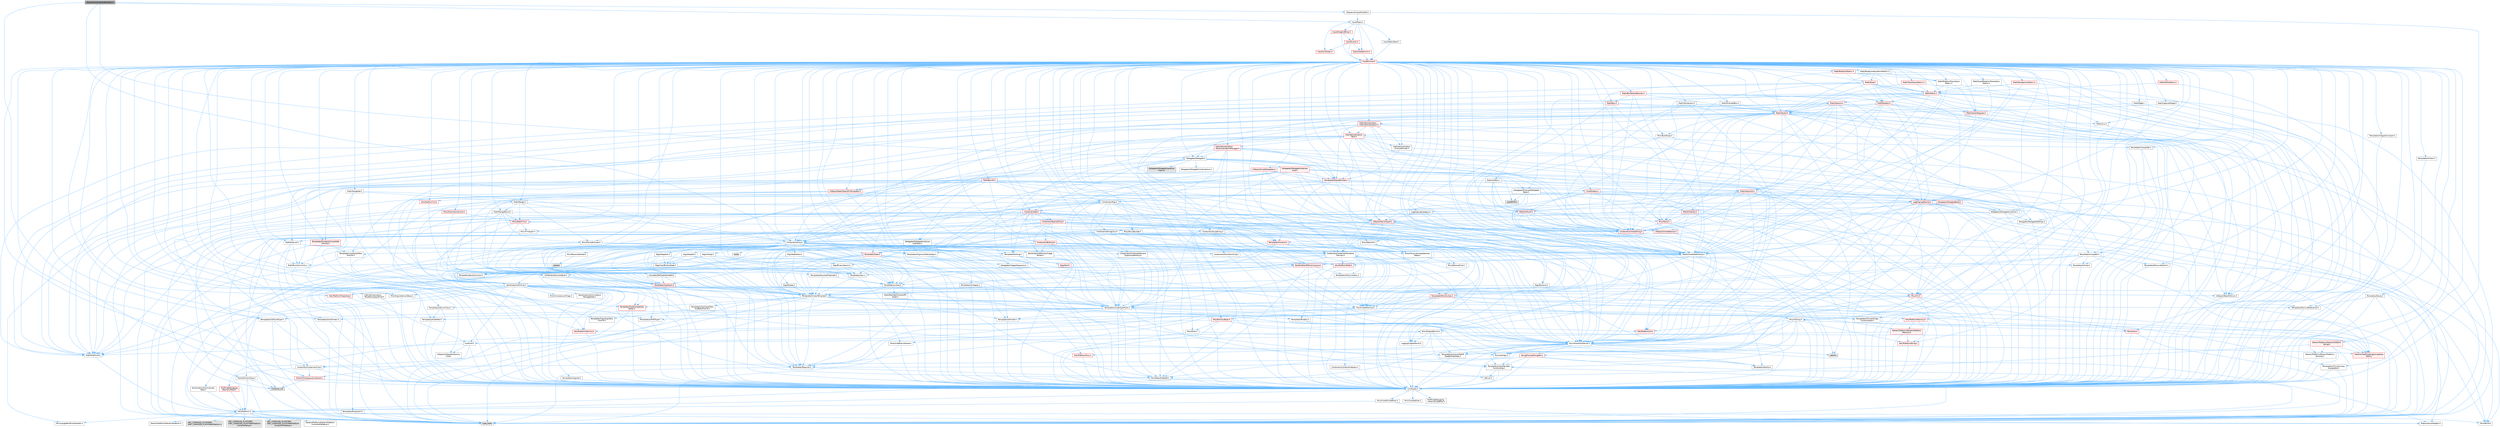 digraph "SequencerInputHandlerStack.h"
{
 // INTERACTIVE_SVG=YES
 // LATEX_PDF_SIZE
  bgcolor="transparent";
  edge [fontname=Helvetica,fontsize=10,labelfontname=Helvetica,labelfontsize=10];
  node [fontname=Helvetica,fontsize=10,shape=box,height=0.2,width=0.4];
  Node1 [id="Node000001",label="SequencerInputHandlerStack.h",height=0.2,width=0.4,color="gray40", fillcolor="grey60", style="filled", fontcolor="black",tooltip=" "];
  Node1 -> Node2 [id="edge1_Node000001_Node000002",color="steelblue1",style="solid",tooltip=" "];
  Node2 [id="Node000002",label="CoreTypes.h",height=0.2,width=0.4,color="grey40", fillcolor="white", style="filled",URL="$dc/dec/CoreTypes_8h.html",tooltip=" "];
  Node2 -> Node3 [id="edge2_Node000002_Node000003",color="steelblue1",style="solid",tooltip=" "];
  Node3 [id="Node000003",label="HAL/Platform.h",height=0.2,width=0.4,color="grey40", fillcolor="white", style="filled",URL="$d9/dd0/Platform_8h.html",tooltip=" "];
  Node3 -> Node4 [id="edge3_Node000003_Node000004",color="steelblue1",style="solid",tooltip=" "];
  Node4 [id="Node000004",label="Misc/Build.h",height=0.2,width=0.4,color="grey40", fillcolor="white", style="filled",URL="$d3/dbb/Build_8h.html",tooltip=" "];
  Node3 -> Node5 [id="edge4_Node000003_Node000005",color="steelblue1",style="solid",tooltip=" "];
  Node5 [id="Node000005",label="Misc/LargeWorldCoordinates.h",height=0.2,width=0.4,color="grey40", fillcolor="white", style="filled",URL="$d2/dcb/LargeWorldCoordinates_8h.html",tooltip=" "];
  Node3 -> Node6 [id="edge5_Node000003_Node000006",color="steelblue1",style="solid",tooltip=" "];
  Node6 [id="Node000006",label="type_traits",height=0.2,width=0.4,color="grey60", fillcolor="#E0E0E0", style="filled",tooltip=" "];
  Node3 -> Node7 [id="edge6_Node000003_Node000007",color="steelblue1",style="solid",tooltip=" "];
  Node7 [id="Node000007",label="PreprocessorHelpers.h",height=0.2,width=0.4,color="grey40", fillcolor="white", style="filled",URL="$db/ddb/PreprocessorHelpers_8h.html",tooltip=" "];
  Node3 -> Node8 [id="edge7_Node000003_Node000008",color="steelblue1",style="solid",tooltip=" "];
  Node8 [id="Node000008",label="UBT_COMPILED_PLATFORM\l/UBT_COMPILED_PLATFORMPlatform\lCompilerPreSetup.h",height=0.2,width=0.4,color="grey60", fillcolor="#E0E0E0", style="filled",tooltip=" "];
  Node3 -> Node9 [id="edge8_Node000003_Node000009",color="steelblue1",style="solid",tooltip=" "];
  Node9 [id="Node000009",label="GenericPlatform/GenericPlatform\lCompilerPreSetup.h",height=0.2,width=0.4,color="grey40", fillcolor="white", style="filled",URL="$d9/dc8/GenericPlatformCompilerPreSetup_8h.html",tooltip=" "];
  Node3 -> Node10 [id="edge9_Node000003_Node000010",color="steelblue1",style="solid",tooltip=" "];
  Node10 [id="Node000010",label="GenericPlatform/GenericPlatform.h",height=0.2,width=0.4,color="grey40", fillcolor="white", style="filled",URL="$d6/d84/GenericPlatform_8h.html",tooltip=" "];
  Node3 -> Node11 [id="edge10_Node000003_Node000011",color="steelblue1",style="solid",tooltip=" "];
  Node11 [id="Node000011",label="UBT_COMPILED_PLATFORM\l/UBT_COMPILED_PLATFORMPlatform.h",height=0.2,width=0.4,color="grey60", fillcolor="#E0E0E0", style="filled",tooltip=" "];
  Node3 -> Node12 [id="edge11_Node000003_Node000012",color="steelblue1",style="solid",tooltip=" "];
  Node12 [id="Node000012",label="UBT_COMPILED_PLATFORM\l/UBT_COMPILED_PLATFORMPlatform\lCompilerSetup.h",height=0.2,width=0.4,color="grey60", fillcolor="#E0E0E0", style="filled",tooltip=" "];
  Node2 -> Node13 [id="edge12_Node000002_Node000013",color="steelblue1",style="solid",tooltip=" "];
  Node13 [id="Node000013",label="ProfilingDebugging\l/UMemoryDefines.h",height=0.2,width=0.4,color="grey40", fillcolor="white", style="filled",URL="$d2/da2/UMemoryDefines_8h.html",tooltip=" "];
  Node2 -> Node14 [id="edge13_Node000002_Node000014",color="steelblue1",style="solid",tooltip=" "];
  Node14 [id="Node000014",label="Misc/CoreMiscDefines.h",height=0.2,width=0.4,color="grey40", fillcolor="white", style="filled",URL="$da/d38/CoreMiscDefines_8h.html",tooltip=" "];
  Node14 -> Node3 [id="edge14_Node000014_Node000003",color="steelblue1",style="solid",tooltip=" "];
  Node14 -> Node7 [id="edge15_Node000014_Node000007",color="steelblue1",style="solid",tooltip=" "];
  Node2 -> Node15 [id="edge16_Node000002_Node000015",color="steelblue1",style="solid",tooltip=" "];
  Node15 [id="Node000015",label="Misc/CoreDefines.h",height=0.2,width=0.4,color="grey40", fillcolor="white", style="filled",URL="$d3/dd2/CoreDefines_8h.html",tooltip=" "];
  Node1 -> Node16 [id="edge17_Node000001_Node000016",color="steelblue1",style="solid",tooltip=" "];
  Node16 [id="Node000016",label="Containers/Array.h",height=0.2,width=0.4,color="grey40", fillcolor="white", style="filled",URL="$df/dd0/Array_8h.html",tooltip=" "];
  Node16 -> Node2 [id="edge18_Node000016_Node000002",color="steelblue1",style="solid",tooltip=" "];
  Node16 -> Node17 [id="edge19_Node000016_Node000017",color="steelblue1",style="solid",tooltip=" "];
  Node17 [id="Node000017",label="Misc/AssertionMacros.h",height=0.2,width=0.4,color="grey40", fillcolor="white", style="filled",URL="$d0/dfa/AssertionMacros_8h.html",tooltip=" "];
  Node17 -> Node2 [id="edge20_Node000017_Node000002",color="steelblue1",style="solid",tooltip=" "];
  Node17 -> Node3 [id="edge21_Node000017_Node000003",color="steelblue1",style="solid",tooltip=" "];
  Node17 -> Node18 [id="edge22_Node000017_Node000018",color="steelblue1",style="solid",tooltip=" "];
  Node18 [id="Node000018",label="HAL/PlatformMisc.h",height=0.2,width=0.4,color="red", fillcolor="#FFF0F0", style="filled",URL="$d0/df5/PlatformMisc_8h.html",tooltip=" "];
  Node18 -> Node2 [id="edge23_Node000018_Node000002",color="steelblue1",style="solid",tooltip=" "];
  Node17 -> Node7 [id="edge24_Node000017_Node000007",color="steelblue1",style="solid",tooltip=" "];
  Node17 -> Node54 [id="edge25_Node000017_Node000054",color="steelblue1",style="solid",tooltip=" "];
  Node54 [id="Node000054",label="Templates/EnableIf.h",height=0.2,width=0.4,color="grey40", fillcolor="white", style="filled",URL="$d7/d60/EnableIf_8h.html",tooltip=" "];
  Node54 -> Node2 [id="edge26_Node000054_Node000002",color="steelblue1",style="solid",tooltip=" "];
  Node17 -> Node55 [id="edge27_Node000017_Node000055",color="steelblue1",style="solid",tooltip=" "];
  Node55 [id="Node000055",label="Templates/IsArrayOrRefOf\lTypeByPredicate.h",height=0.2,width=0.4,color="grey40", fillcolor="white", style="filled",URL="$d6/da1/IsArrayOrRefOfTypeByPredicate_8h.html",tooltip=" "];
  Node55 -> Node2 [id="edge28_Node000055_Node000002",color="steelblue1",style="solid",tooltip=" "];
  Node17 -> Node56 [id="edge29_Node000017_Node000056",color="steelblue1",style="solid",tooltip=" "];
  Node56 [id="Node000056",label="Templates/IsValidVariadic\lFunctionArg.h",height=0.2,width=0.4,color="grey40", fillcolor="white", style="filled",URL="$d0/dc8/IsValidVariadicFunctionArg_8h.html",tooltip=" "];
  Node56 -> Node2 [id="edge30_Node000056_Node000002",color="steelblue1",style="solid",tooltip=" "];
  Node56 -> Node57 [id="edge31_Node000056_Node000057",color="steelblue1",style="solid",tooltip=" "];
  Node57 [id="Node000057",label="IsEnum.h",height=0.2,width=0.4,color="grey40", fillcolor="white", style="filled",URL="$d4/de5/IsEnum_8h.html",tooltip=" "];
  Node56 -> Node6 [id="edge32_Node000056_Node000006",color="steelblue1",style="solid",tooltip=" "];
  Node17 -> Node58 [id="edge33_Node000017_Node000058",color="steelblue1",style="solid",tooltip=" "];
  Node58 [id="Node000058",label="Traits/IsCharEncodingCompatible\lWith.h",height=0.2,width=0.4,color="red", fillcolor="#FFF0F0", style="filled",URL="$df/dd1/IsCharEncodingCompatibleWith_8h.html",tooltip=" "];
  Node58 -> Node6 [id="edge34_Node000058_Node000006",color="steelblue1",style="solid",tooltip=" "];
  Node17 -> Node60 [id="edge35_Node000017_Node000060",color="steelblue1",style="solid",tooltip=" "];
  Node60 [id="Node000060",label="Misc/VarArgs.h",height=0.2,width=0.4,color="grey40", fillcolor="white", style="filled",URL="$d5/d6f/VarArgs_8h.html",tooltip=" "];
  Node60 -> Node2 [id="edge36_Node000060_Node000002",color="steelblue1",style="solid",tooltip=" "];
  Node17 -> Node61 [id="edge37_Node000017_Node000061",color="steelblue1",style="solid",tooltip=" "];
  Node61 [id="Node000061",label="String/FormatStringSan.h",height=0.2,width=0.4,color="red", fillcolor="#FFF0F0", style="filled",URL="$d3/d8b/FormatStringSan_8h.html",tooltip=" "];
  Node61 -> Node6 [id="edge38_Node000061_Node000006",color="steelblue1",style="solid",tooltip=" "];
  Node61 -> Node2 [id="edge39_Node000061_Node000002",color="steelblue1",style="solid",tooltip=" "];
  Node61 -> Node62 [id="edge40_Node000061_Node000062",color="steelblue1",style="solid",tooltip=" "];
  Node62 [id="Node000062",label="Templates/Requires.h",height=0.2,width=0.4,color="grey40", fillcolor="white", style="filled",URL="$dc/d96/Requires_8h.html",tooltip=" "];
  Node62 -> Node54 [id="edge41_Node000062_Node000054",color="steelblue1",style="solid",tooltip=" "];
  Node62 -> Node6 [id="edge42_Node000062_Node000006",color="steelblue1",style="solid",tooltip=" "];
  Node61 -> Node63 [id="edge43_Node000061_Node000063",color="steelblue1",style="solid",tooltip=" "];
  Node63 [id="Node000063",label="Templates/Identity.h",height=0.2,width=0.4,color="grey40", fillcolor="white", style="filled",URL="$d0/dd5/Identity_8h.html",tooltip=" "];
  Node61 -> Node56 [id="edge44_Node000061_Node000056",color="steelblue1",style="solid",tooltip=" "];
  Node61 -> Node26 [id="edge45_Node000061_Node000026",color="steelblue1",style="solid",tooltip=" "];
  Node26 [id="Node000026",label="Containers/ContainersFwd.h",height=0.2,width=0.4,color="grey40", fillcolor="white", style="filled",URL="$d4/d0a/ContainersFwd_8h.html",tooltip=" "];
  Node26 -> Node3 [id="edge46_Node000026_Node000003",color="steelblue1",style="solid",tooltip=" "];
  Node26 -> Node2 [id="edge47_Node000026_Node000002",color="steelblue1",style="solid",tooltip=" "];
  Node26 -> Node23 [id="edge48_Node000026_Node000023",color="steelblue1",style="solid",tooltip=" "];
  Node23 [id="Node000023",label="Traits/IsContiguousContainer.h",height=0.2,width=0.4,color="red", fillcolor="#FFF0F0", style="filled",URL="$d5/d3c/IsContiguousContainer_8h.html",tooltip=" "];
  Node23 -> Node2 [id="edge49_Node000023_Node000002",color="steelblue1",style="solid",tooltip=" "];
  Node23 -> Node22 [id="edge50_Node000023_Node000022",color="steelblue1",style="solid",tooltip=" "];
  Node22 [id="Node000022",label="initializer_list",height=0.2,width=0.4,color="grey60", fillcolor="#E0E0E0", style="filled",tooltip=" "];
  Node17 -> Node67 [id="edge51_Node000017_Node000067",color="steelblue1",style="solid",tooltip=" "];
  Node67 [id="Node000067",label="atomic",height=0.2,width=0.4,color="grey60", fillcolor="#E0E0E0", style="filled",tooltip=" "];
  Node16 -> Node68 [id="edge52_Node000016_Node000068",color="steelblue1",style="solid",tooltip=" "];
  Node68 [id="Node000068",label="Misc/IntrusiveUnsetOptional\lState.h",height=0.2,width=0.4,color="grey40", fillcolor="white", style="filled",URL="$d2/d0a/IntrusiveUnsetOptionalState_8h.html",tooltip=" "];
  Node68 -> Node69 [id="edge53_Node000068_Node000069",color="steelblue1",style="solid",tooltip=" "];
  Node69 [id="Node000069",label="Misc/OptionalFwd.h",height=0.2,width=0.4,color="grey40", fillcolor="white", style="filled",URL="$dc/d50/OptionalFwd_8h.html",tooltip=" "];
  Node16 -> Node70 [id="edge54_Node000016_Node000070",color="steelblue1",style="solid",tooltip=" "];
  Node70 [id="Node000070",label="Misc/ReverseIterate.h",height=0.2,width=0.4,color="grey40", fillcolor="white", style="filled",URL="$db/de3/ReverseIterate_8h.html",tooltip=" "];
  Node70 -> Node3 [id="edge55_Node000070_Node000003",color="steelblue1",style="solid",tooltip=" "];
  Node70 -> Node71 [id="edge56_Node000070_Node000071",color="steelblue1",style="solid",tooltip=" "];
  Node71 [id="Node000071",label="iterator",height=0.2,width=0.4,color="grey60", fillcolor="#E0E0E0", style="filled",tooltip=" "];
  Node16 -> Node72 [id="edge57_Node000016_Node000072",color="steelblue1",style="solid",tooltip=" "];
  Node72 [id="Node000072",label="HAL/UnrealMemory.h",height=0.2,width=0.4,color="grey40", fillcolor="white", style="filled",URL="$d9/d96/UnrealMemory_8h.html",tooltip=" "];
  Node72 -> Node2 [id="edge58_Node000072_Node000002",color="steelblue1",style="solid",tooltip=" "];
  Node72 -> Node73 [id="edge59_Node000072_Node000073",color="steelblue1",style="solid",tooltip=" "];
  Node73 [id="Node000073",label="GenericPlatform/GenericPlatform\lMemory.h",height=0.2,width=0.4,color="red", fillcolor="#FFF0F0", style="filled",URL="$dd/d22/GenericPlatformMemory_8h.html",tooltip=" "];
  Node73 -> Node25 [id="edge60_Node000073_Node000025",color="steelblue1",style="solid",tooltip=" "];
  Node25 [id="Node000025",label="CoreFwd.h",height=0.2,width=0.4,color="grey40", fillcolor="white", style="filled",URL="$d1/d1e/CoreFwd_8h.html",tooltip=" "];
  Node25 -> Node2 [id="edge61_Node000025_Node000002",color="steelblue1",style="solid",tooltip=" "];
  Node25 -> Node26 [id="edge62_Node000025_Node000026",color="steelblue1",style="solid",tooltip=" "];
  Node25 -> Node27 [id="edge63_Node000025_Node000027",color="steelblue1",style="solid",tooltip=" "];
  Node27 [id="Node000027",label="Math/MathFwd.h",height=0.2,width=0.4,color="grey40", fillcolor="white", style="filled",URL="$d2/d10/MathFwd_8h.html",tooltip=" "];
  Node27 -> Node3 [id="edge64_Node000027_Node000003",color="steelblue1",style="solid",tooltip=" "];
  Node25 -> Node28 [id="edge65_Node000025_Node000028",color="steelblue1",style="solid",tooltip=" "];
  Node28 [id="Node000028",label="UObject/UObjectHierarchy\lFwd.h",height=0.2,width=0.4,color="grey40", fillcolor="white", style="filled",URL="$d3/d13/UObjectHierarchyFwd_8h.html",tooltip=" "];
  Node73 -> Node2 [id="edge66_Node000073_Node000002",color="steelblue1",style="solid",tooltip=" "];
  Node73 -> Node74 [id="edge67_Node000073_Node000074",color="steelblue1",style="solid",tooltip=" "];
  Node74 [id="Node000074",label="HAL/PlatformString.h",height=0.2,width=0.4,color="red", fillcolor="#FFF0F0", style="filled",URL="$db/db5/PlatformString_8h.html",tooltip=" "];
  Node74 -> Node2 [id="edge68_Node000074_Node000002",color="steelblue1",style="solid",tooltip=" "];
  Node72 -> Node76 [id="edge69_Node000072_Node000076",color="steelblue1",style="solid",tooltip=" "];
  Node76 [id="Node000076",label="HAL/MemoryBase.h",height=0.2,width=0.4,color="red", fillcolor="#FFF0F0", style="filled",URL="$d6/d9f/MemoryBase_8h.html",tooltip=" "];
  Node76 -> Node2 [id="edge70_Node000076_Node000002",color="steelblue1",style="solid",tooltip=" "];
  Node76 -> Node47 [id="edge71_Node000076_Node000047",color="steelblue1",style="solid",tooltip=" "];
  Node47 [id="Node000047",label="HAL/PlatformAtomics.h",height=0.2,width=0.4,color="red", fillcolor="#FFF0F0", style="filled",URL="$d3/d36/PlatformAtomics_8h.html",tooltip=" "];
  Node47 -> Node2 [id="edge72_Node000047_Node000002",color="steelblue1",style="solid",tooltip=" "];
  Node76 -> Node30 [id="edge73_Node000076_Node000030",color="steelblue1",style="solid",tooltip=" "];
  Node30 [id="Node000030",label="HAL/PlatformCrt.h",height=0.2,width=0.4,color="red", fillcolor="#FFF0F0", style="filled",URL="$d8/d75/PlatformCrt_8h.html",tooltip=" "];
  Node76 -> Node77 [id="edge74_Node000076_Node000077",color="steelblue1",style="solid",tooltip=" "];
  Node77 [id="Node000077",label="Misc/Exec.h",height=0.2,width=0.4,color="grey40", fillcolor="white", style="filled",URL="$de/ddb/Exec_8h.html",tooltip=" "];
  Node77 -> Node2 [id="edge75_Node000077_Node000002",color="steelblue1",style="solid",tooltip=" "];
  Node77 -> Node17 [id="edge76_Node000077_Node000017",color="steelblue1",style="solid",tooltip=" "];
  Node76 -> Node78 [id="edge77_Node000076_Node000078",color="steelblue1",style="solid",tooltip=" "];
  Node78 [id="Node000078",label="Misc/OutputDevice.h",height=0.2,width=0.4,color="grey40", fillcolor="white", style="filled",URL="$d7/d32/OutputDevice_8h.html",tooltip=" "];
  Node78 -> Node25 [id="edge78_Node000078_Node000025",color="steelblue1",style="solid",tooltip=" "];
  Node78 -> Node2 [id="edge79_Node000078_Node000002",color="steelblue1",style="solid",tooltip=" "];
  Node78 -> Node79 [id="edge80_Node000078_Node000079",color="steelblue1",style="solid",tooltip=" "];
  Node79 [id="Node000079",label="Logging/LogVerbosity.h",height=0.2,width=0.4,color="grey40", fillcolor="white", style="filled",URL="$d2/d8f/LogVerbosity_8h.html",tooltip=" "];
  Node79 -> Node2 [id="edge81_Node000079_Node000002",color="steelblue1",style="solid",tooltip=" "];
  Node78 -> Node60 [id="edge82_Node000078_Node000060",color="steelblue1",style="solid",tooltip=" "];
  Node78 -> Node55 [id="edge83_Node000078_Node000055",color="steelblue1",style="solid",tooltip=" "];
  Node78 -> Node56 [id="edge84_Node000078_Node000056",color="steelblue1",style="solid",tooltip=" "];
  Node78 -> Node58 [id="edge85_Node000078_Node000058",color="steelblue1",style="solid",tooltip=" "];
  Node72 -> Node89 [id="edge86_Node000072_Node000089",color="steelblue1",style="solid",tooltip=" "];
  Node89 [id="Node000089",label="HAL/PlatformMemory.h",height=0.2,width=0.4,color="red", fillcolor="#FFF0F0", style="filled",URL="$de/d68/PlatformMemory_8h.html",tooltip=" "];
  Node89 -> Node2 [id="edge87_Node000089_Node000002",color="steelblue1",style="solid",tooltip=" "];
  Node89 -> Node73 [id="edge88_Node000089_Node000073",color="steelblue1",style="solid",tooltip=" "];
  Node72 -> Node91 [id="edge89_Node000072_Node000091",color="steelblue1",style="solid",tooltip=" "];
  Node91 [id="Node000091",label="ProfilingDebugging\l/MemoryTrace.h",height=0.2,width=0.4,color="red", fillcolor="#FFF0F0", style="filled",URL="$da/dd7/MemoryTrace_8h.html",tooltip=" "];
  Node91 -> Node3 [id="edge90_Node000091_Node000003",color="steelblue1",style="solid",tooltip=" "];
  Node72 -> Node92 [id="edge91_Node000072_Node000092",color="steelblue1",style="solid",tooltip=" "];
  Node92 [id="Node000092",label="Templates/IsPointer.h",height=0.2,width=0.4,color="grey40", fillcolor="white", style="filled",URL="$d7/d05/IsPointer_8h.html",tooltip=" "];
  Node92 -> Node2 [id="edge92_Node000092_Node000002",color="steelblue1",style="solid",tooltip=" "];
  Node16 -> Node93 [id="edge93_Node000016_Node000093",color="steelblue1",style="solid",tooltip=" "];
  Node93 [id="Node000093",label="Templates/UnrealTypeTraits.h",height=0.2,width=0.4,color="grey40", fillcolor="white", style="filled",URL="$d2/d2d/UnrealTypeTraits_8h.html",tooltip=" "];
  Node93 -> Node2 [id="edge94_Node000093_Node000002",color="steelblue1",style="solid",tooltip=" "];
  Node93 -> Node92 [id="edge95_Node000093_Node000092",color="steelblue1",style="solid",tooltip=" "];
  Node93 -> Node17 [id="edge96_Node000093_Node000017",color="steelblue1",style="solid",tooltip=" "];
  Node93 -> Node85 [id="edge97_Node000093_Node000085",color="steelblue1",style="solid",tooltip=" "];
  Node85 [id="Node000085",label="Templates/AndOrNot.h",height=0.2,width=0.4,color="grey40", fillcolor="white", style="filled",URL="$db/d0a/AndOrNot_8h.html",tooltip=" "];
  Node85 -> Node2 [id="edge98_Node000085_Node000002",color="steelblue1",style="solid",tooltip=" "];
  Node93 -> Node54 [id="edge99_Node000093_Node000054",color="steelblue1",style="solid",tooltip=" "];
  Node93 -> Node94 [id="edge100_Node000093_Node000094",color="steelblue1",style="solid",tooltip=" "];
  Node94 [id="Node000094",label="Templates/IsArithmetic.h",height=0.2,width=0.4,color="grey40", fillcolor="white", style="filled",URL="$d2/d5d/IsArithmetic_8h.html",tooltip=" "];
  Node94 -> Node2 [id="edge101_Node000094_Node000002",color="steelblue1",style="solid",tooltip=" "];
  Node93 -> Node57 [id="edge102_Node000093_Node000057",color="steelblue1",style="solid",tooltip=" "];
  Node93 -> Node95 [id="edge103_Node000093_Node000095",color="steelblue1",style="solid",tooltip=" "];
  Node95 [id="Node000095",label="Templates/Models.h",height=0.2,width=0.4,color="grey40", fillcolor="white", style="filled",URL="$d3/d0c/Models_8h.html",tooltip=" "];
  Node95 -> Node63 [id="edge104_Node000095_Node000063",color="steelblue1",style="solid",tooltip=" "];
  Node93 -> Node96 [id="edge105_Node000093_Node000096",color="steelblue1",style="solid",tooltip=" "];
  Node96 [id="Node000096",label="Templates/IsPODType.h",height=0.2,width=0.4,color="grey40", fillcolor="white", style="filled",URL="$d7/db1/IsPODType_8h.html",tooltip=" "];
  Node96 -> Node2 [id="edge106_Node000096_Node000002",color="steelblue1",style="solid",tooltip=" "];
  Node93 -> Node97 [id="edge107_Node000093_Node000097",color="steelblue1",style="solid",tooltip=" "];
  Node97 [id="Node000097",label="Templates/IsUECoreType.h",height=0.2,width=0.4,color="grey40", fillcolor="white", style="filled",URL="$d1/db8/IsUECoreType_8h.html",tooltip=" "];
  Node97 -> Node2 [id="edge108_Node000097_Node000002",color="steelblue1",style="solid",tooltip=" "];
  Node97 -> Node6 [id="edge109_Node000097_Node000006",color="steelblue1",style="solid",tooltip=" "];
  Node93 -> Node86 [id="edge110_Node000093_Node000086",color="steelblue1",style="solid",tooltip=" "];
  Node86 [id="Node000086",label="Templates/IsTriviallyCopy\lConstructible.h",height=0.2,width=0.4,color="grey40", fillcolor="white", style="filled",URL="$d3/d78/IsTriviallyCopyConstructible_8h.html",tooltip=" "];
  Node86 -> Node2 [id="edge111_Node000086_Node000002",color="steelblue1",style="solid",tooltip=" "];
  Node86 -> Node6 [id="edge112_Node000086_Node000006",color="steelblue1",style="solid",tooltip=" "];
  Node16 -> Node98 [id="edge113_Node000016_Node000098",color="steelblue1",style="solid",tooltip=" "];
  Node98 [id="Node000098",label="Templates/UnrealTemplate.h",height=0.2,width=0.4,color="grey40", fillcolor="white", style="filled",URL="$d4/d24/UnrealTemplate_8h.html",tooltip=" "];
  Node98 -> Node2 [id="edge114_Node000098_Node000002",color="steelblue1",style="solid",tooltip=" "];
  Node98 -> Node92 [id="edge115_Node000098_Node000092",color="steelblue1",style="solid",tooltip=" "];
  Node98 -> Node72 [id="edge116_Node000098_Node000072",color="steelblue1",style="solid",tooltip=" "];
  Node98 -> Node99 [id="edge117_Node000098_Node000099",color="steelblue1",style="solid",tooltip=" "];
  Node99 [id="Node000099",label="Templates/CopyQualifiers\lAndRefsFromTo.h",height=0.2,width=0.4,color="grey40", fillcolor="white", style="filled",URL="$d3/db3/CopyQualifiersAndRefsFromTo_8h.html",tooltip=" "];
  Node99 -> Node100 [id="edge118_Node000099_Node000100",color="steelblue1",style="solid",tooltip=" "];
  Node100 [id="Node000100",label="Templates/CopyQualifiers\lFromTo.h",height=0.2,width=0.4,color="grey40", fillcolor="white", style="filled",URL="$d5/db4/CopyQualifiersFromTo_8h.html",tooltip=" "];
  Node98 -> Node93 [id="edge119_Node000098_Node000093",color="steelblue1",style="solid",tooltip=" "];
  Node98 -> Node101 [id="edge120_Node000098_Node000101",color="steelblue1",style="solid",tooltip=" "];
  Node101 [id="Node000101",label="Templates/RemoveReference.h",height=0.2,width=0.4,color="grey40", fillcolor="white", style="filled",URL="$da/dbe/RemoveReference_8h.html",tooltip=" "];
  Node101 -> Node2 [id="edge121_Node000101_Node000002",color="steelblue1",style="solid",tooltip=" "];
  Node98 -> Node62 [id="edge122_Node000098_Node000062",color="steelblue1",style="solid",tooltip=" "];
  Node98 -> Node102 [id="edge123_Node000098_Node000102",color="steelblue1",style="solid",tooltip=" "];
  Node102 [id="Node000102",label="Templates/TypeCompatible\lBytes.h",height=0.2,width=0.4,color="red", fillcolor="#FFF0F0", style="filled",URL="$df/d0a/TypeCompatibleBytes_8h.html",tooltip=" "];
  Node102 -> Node2 [id="edge124_Node000102_Node000002",color="steelblue1",style="solid",tooltip=" "];
  Node102 -> Node6 [id="edge125_Node000102_Node000006",color="steelblue1",style="solid",tooltip=" "];
  Node98 -> Node63 [id="edge126_Node000098_Node000063",color="steelblue1",style="solid",tooltip=" "];
  Node98 -> Node23 [id="edge127_Node000098_Node000023",color="steelblue1",style="solid",tooltip=" "];
  Node98 -> Node103 [id="edge128_Node000098_Node000103",color="steelblue1",style="solid",tooltip=" "];
  Node103 [id="Node000103",label="Traits/UseBitwiseSwap.h",height=0.2,width=0.4,color="grey40", fillcolor="white", style="filled",URL="$db/df3/UseBitwiseSwap_8h.html",tooltip=" "];
  Node103 -> Node2 [id="edge129_Node000103_Node000002",color="steelblue1",style="solid",tooltip=" "];
  Node103 -> Node6 [id="edge130_Node000103_Node000006",color="steelblue1",style="solid",tooltip=" "];
  Node98 -> Node6 [id="edge131_Node000098_Node000006",color="steelblue1",style="solid",tooltip=" "];
  Node16 -> Node104 [id="edge132_Node000016_Node000104",color="steelblue1",style="solid",tooltip=" "];
  Node104 [id="Node000104",label="Containers/AllowShrinking.h",height=0.2,width=0.4,color="grey40", fillcolor="white", style="filled",URL="$d7/d1a/AllowShrinking_8h.html",tooltip=" "];
  Node104 -> Node2 [id="edge133_Node000104_Node000002",color="steelblue1",style="solid",tooltip=" "];
  Node16 -> Node105 [id="edge134_Node000016_Node000105",color="steelblue1",style="solid",tooltip=" "];
  Node105 [id="Node000105",label="Containers/ContainerAllocation\lPolicies.h",height=0.2,width=0.4,color="grey40", fillcolor="white", style="filled",URL="$d7/dff/ContainerAllocationPolicies_8h.html",tooltip=" "];
  Node105 -> Node2 [id="edge135_Node000105_Node000002",color="steelblue1",style="solid",tooltip=" "];
  Node105 -> Node106 [id="edge136_Node000105_Node000106",color="steelblue1",style="solid",tooltip=" "];
  Node106 [id="Node000106",label="Containers/ContainerHelpers.h",height=0.2,width=0.4,color="grey40", fillcolor="white", style="filled",URL="$d7/d33/ContainerHelpers_8h.html",tooltip=" "];
  Node106 -> Node2 [id="edge137_Node000106_Node000002",color="steelblue1",style="solid",tooltip=" "];
  Node105 -> Node105 [id="edge138_Node000105_Node000105",color="steelblue1",style="solid",tooltip=" "];
  Node105 -> Node107 [id="edge139_Node000105_Node000107",color="steelblue1",style="solid",tooltip=" "];
  Node107 [id="Node000107",label="HAL/PlatformMath.h",height=0.2,width=0.4,color="red", fillcolor="#FFF0F0", style="filled",URL="$dc/d53/PlatformMath_8h.html",tooltip=" "];
  Node107 -> Node2 [id="edge140_Node000107_Node000002",color="steelblue1",style="solid",tooltip=" "];
  Node105 -> Node72 [id="edge141_Node000105_Node000072",color="steelblue1",style="solid",tooltip=" "];
  Node105 -> Node40 [id="edge142_Node000105_Node000040",color="steelblue1",style="solid",tooltip=" "];
  Node40 [id="Node000040",label="Math/NumericLimits.h",height=0.2,width=0.4,color="grey40", fillcolor="white", style="filled",URL="$df/d1b/NumericLimits_8h.html",tooltip=" "];
  Node40 -> Node2 [id="edge143_Node000040_Node000002",color="steelblue1",style="solid",tooltip=" "];
  Node105 -> Node17 [id="edge144_Node000105_Node000017",color="steelblue1",style="solid",tooltip=" "];
  Node105 -> Node115 [id="edge145_Node000105_Node000115",color="steelblue1",style="solid",tooltip=" "];
  Node115 [id="Node000115",label="Templates/IsPolymorphic.h",height=0.2,width=0.4,color="grey40", fillcolor="white", style="filled",URL="$dc/d20/IsPolymorphic_8h.html",tooltip=" "];
  Node105 -> Node116 [id="edge146_Node000105_Node000116",color="steelblue1",style="solid",tooltip=" "];
  Node116 [id="Node000116",label="Templates/MemoryOps.h",height=0.2,width=0.4,color="red", fillcolor="#FFF0F0", style="filled",URL="$db/dea/MemoryOps_8h.html",tooltip=" "];
  Node116 -> Node2 [id="edge147_Node000116_Node000002",color="steelblue1",style="solid",tooltip=" "];
  Node116 -> Node72 [id="edge148_Node000116_Node000072",color="steelblue1",style="solid",tooltip=" "];
  Node116 -> Node87 [id="edge149_Node000116_Node000087",color="steelblue1",style="solid",tooltip=" "];
  Node87 [id="Node000087",label="Templates/IsTriviallyCopy\lAssignable.h",height=0.2,width=0.4,color="grey40", fillcolor="white", style="filled",URL="$d2/df2/IsTriviallyCopyAssignable_8h.html",tooltip=" "];
  Node87 -> Node2 [id="edge150_Node000087_Node000002",color="steelblue1",style="solid",tooltip=" "];
  Node87 -> Node6 [id="edge151_Node000087_Node000006",color="steelblue1",style="solid",tooltip=" "];
  Node116 -> Node86 [id="edge152_Node000116_Node000086",color="steelblue1",style="solid",tooltip=" "];
  Node116 -> Node62 [id="edge153_Node000116_Node000062",color="steelblue1",style="solid",tooltip=" "];
  Node116 -> Node93 [id="edge154_Node000116_Node000093",color="steelblue1",style="solid",tooltip=" "];
  Node116 -> Node103 [id="edge155_Node000116_Node000103",color="steelblue1",style="solid",tooltip=" "];
  Node116 -> Node6 [id="edge156_Node000116_Node000006",color="steelblue1",style="solid",tooltip=" "];
  Node105 -> Node102 [id="edge157_Node000105_Node000102",color="steelblue1",style="solid",tooltip=" "];
  Node105 -> Node6 [id="edge158_Node000105_Node000006",color="steelblue1",style="solid",tooltip=" "];
  Node16 -> Node117 [id="edge159_Node000016_Node000117",color="steelblue1",style="solid",tooltip=" "];
  Node117 [id="Node000117",label="Containers/ContainerElement\lTypeCompatibility.h",height=0.2,width=0.4,color="grey40", fillcolor="white", style="filled",URL="$df/ddf/ContainerElementTypeCompatibility_8h.html",tooltip=" "];
  Node117 -> Node2 [id="edge160_Node000117_Node000002",color="steelblue1",style="solid",tooltip=" "];
  Node117 -> Node93 [id="edge161_Node000117_Node000093",color="steelblue1",style="solid",tooltip=" "];
  Node16 -> Node118 [id="edge162_Node000016_Node000118",color="steelblue1",style="solid",tooltip=" "];
  Node118 [id="Node000118",label="Serialization/Archive.h",height=0.2,width=0.4,color="grey40", fillcolor="white", style="filled",URL="$d7/d3b/Archive_8h.html",tooltip=" "];
  Node118 -> Node25 [id="edge163_Node000118_Node000025",color="steelblue1",style="solid",tooltip=" "];
  Node118 -> Node2 [id="edge164_Node000118_Node000002",color="steelblue1",style="solid",tooltip=" "];
  Node118 -> Node119 [id="edge165_Node000118_Node000119",color="steelblue1",style="solid",tooltip=" "];
  Node119 [id="Node000119",label="HAL/PlatformProperties.h",height=0.2,width=0.4,color="red", fillcolor="#FFF0F0", style="filled",URL="$d9/db0/PlatformProperties_8h.html",tooltip=" "];
  Node119 -> Node2 [id="edge166_Node000119_Node000002",color="steelblue1",style="solid",tooltip=" "];
  Node118 -> Node122 [id="edge167_Node000118_Node000122",color="steelblue1",style="solid",tooltip=" "];
  Node122 [id="Node000122",label="Internationalization\l/TextNamespaceFwd.h",height=0.2,width=0.4,color="grey40", fillcolor="white", style="filled",URL="$d8/d97/TextNamespaceFwd_8h.html",tooltip=" "];
  Node122 -> Node2 [id="edge168_Node000122_Node000002",color="steelblue1",style="solid",tooltip=" "];
  Node118 -> Node27 [id="edge169_Node000118_Node000027",color="steelblue1",style="solid",tooltip=" "];
  Node118 -> Node17 [id="edge170_Node000118_Node000017",color="steelblue1",style="solid",tooltip=" "];
  Node118 -> Node4 [id="edge171_Node000118_Node000004",color="steelblue1",style="solid",tooltip=" "];
  Node118 -> Node41 [id="edge172_Node000118_Node000041",color="steelblue1",style="solid",tooltip=" "];
  Node41 [id="Node000041",label="Misc/CompressionFlags.h",height=0.2,width=0.4,color="grey40", fillcolor="white", style="filled",URL="$d9/d76/CompressionFlags_8h.html",tooltip=" "];
  Node118 -> Node123 [id="edge173_Node000118_Node000123",color="steelblue1",style="solid",tooltip=" "];
  Node123 [id="Node000123",label="Misc/EngineVersionBase.h",height=0.2,width=0.4,color="grey40", fillcolor="white", style="filled",URL="$d5/d2b/EngineVersionBase_8h.html",tooltip=" "];
  Node123 -> Node2 [id="edge174_Node000123_Node000002",color="steelblue1",style="solid",tooltip=" "];
  Node118 -> Node60 [id="edge175_Node000118_Node000060",color="steelblue1",style="solid",tooltip=" "];
  Node118 -> Node124 [id="edge176_Node000118_Node000124",color="steelblue1",style="solid",tooltip=" "];
  Node124 [id="Node000124",label="Serialization/ArchiveCook\lData.h",height=0.2,width=0.4,color="grey40", fillcolor="white", style="filled",URL="$dc/db6/ArchiveCookData_8h.html",tooltip=" "];
  Node124 -> Node3 [id="edge177_Node000124_Node000003",color="steelblue1",style="solid",tooltip=" "];
  Node118 -> Node125 [id="edge178_Node000118_Node000125",color="steelblue1",style="solid",tooltip=" "];
  Node125 [id="Node000125",label="Serialization/ArchiveSave\lPackageData.h",height=0.2,width=0.4,color="grey40", fillcolor="white", style="filled",URL="$d1/d37/ArchiveSavePackageData_8h.html",tooltip=" "];
  Node118 -> Node54 [id="edge179_Node000118_Node000054",color="steelblue1",style="solid",tooltip=" "];
  Node118 -> Node55 [id="edge180_Node000118_Node000055",color="steelblue1",style="solid",tooltip=" "];
  Node118 -> Node126 [id="edge181_Node000118_Node000126",color="steelblue1",style="solid",tooltip=" "];
  Node126 [id="Node000126",label="Templates/IsEnumClass.h",height=0.2,width=0.4,color="grey40", fillcolor="white", style="filled",URL="$d7/d15/IsEnumClass_8h.html",tooltip=" "];
  Node126 -> Node2 [id="edge182_Node000126_Node000002",color="steelblue1",style="solid",tooltip=" "];
  Node126 -> Node85 [id="edge183_Node000126_Node000085",color="steelblue1",style="solid",tooltip=" "];
  Node118 -> Node112 [id="edge184_Node000118_Node000112",color="steelblue1",style="solid",tooltip=" "];
  Node112 [id="Node000112",label="Templates/IsSigned.h",height=0.2,width=0.4,color="grey40", fillcolor="white", style="filled",URL="$d8/dd8/IsSigned_8h.html",tooltip=" "];
  Node112 -> Node2 [id="edge185_Node000112_Node000002",color="steelblue1",style="solid",tooltip=" "];
  Node118 -> Node56 [id="edge186_Node000118_Node000056",color="steelblue1",style="solid",tooltip=" "];
  Node118 -> Node98 [id="edge187_Node000118_Node000098",color="steelblue1",style="solid",tooltip=" "];
  Node118 -> Node58 [id="edge188_Node000118_Node000058",color="steelblue1",style="solid",tooltip=" "];
  Node118 -> Node127 [id="edge189_Node000118_Node000127",color="steelblue1",style="solid",tooltip=" "];
  Node127 [id="Node000127",label="UObject/ObjectVersion.h",height=0.2,width=0.4,color="grey40", fillcolor="white", style="filled",URL="$da/d63/ObjectVersion_8h.html",tooltip=" "];
  Node127 -> Node2 [id="edge190_Node000127_Node000002",color="steelblue1",style="solid",tooltip=" "];
  Node16 -> Node128 [id="edge191_Node000016_Node000128",color="steelblue1",style="solid",tooltip=" "];
  Node128 [id="Node000128",label="Serialization/MemoryImage\lWriter.h",height=0.2,width=0.4,color="grey40", fillcolor="white", style="filled",URL="$d0/d08/MemoryImageWriter_8h.html",tooltip=" "];
  Node128 -> Node2 [id="edge192_Node000128_Node000002",color="steelblue1",style="solid",tooltip=" "];
  Node128 -> Node129 [id="edge193_Node000128_Node000129",color="steelblue1",style="solid",tooltip=" "];
  Node129 [id="Node000129",label="Serialization/MemoryLayout.h",height=0.2,width=0.4,color="red", fillcolor="#FFF0F0", style="filled",URL="$d7/d66/MemoryLayout_8h.html",tooltip=" "];
  Node129 -> Node132 [id="edge194_Node000129_Node000132",color="steelblue1",style="solid",tooltip=" "];
  Node132 [id="Node000132",label="Containers/EnumAsByte.h",height=0.2,width=0.4,color="grey40", fillcolor="white", style="filled",URL="$d6/d9a/EnumAsByte_8h.html",tooltip=" "];
  Node132 -> Node2 [id="edge195_Node000132_Node000002",color="steelblue1",style="solid",tooltip=" "];
  Node132 -> Node96 [id="edge196_Node000132_Node000096",color="steelblue1",style="solid",tooltip=" "];
  Node132 -> Node133 [id="edge197_Node000132_Node000133",color="steelblue1",style="solid",tooltip=" "];
  Node133 [id="Node000133",label="Templates/TypeHash.h",height=0.2,width=0.4,color="red", fillcolor="#FFF0F0", style="filled",URL="$d1/d62/TypeHash_8h.html",tooltip=" "];
  Node133 -> Node2 [id="edge198_Node000133_Node000002",color="steelblue1",style="solid",tooltip=" "];
  Node133 -> Node62 [id="edge199_Node000133_Node000062",color="steelblue1",style="solid",tooltip=" "];
  Node133 -> Node134 [id="edge200_Node000133_Node000134",color="steelblue1",style="solid",tooltip=" "];
  Node134 [id="Node000134",label="Misc/Crc.h",height=0.2,width=0.4,color="red", fillcolor="#FFF0F0", style="filled",URL="$d4/dd2/Crc_8h.html",tooltip=" "];
  Node134 -> Node2 [id="edge201_Node000134_Node000002",color="steelblue1",style="solid",tooltip=" "];
  Node134 -> Node74 [id="edge202_Node000134_Node000074",color="steelblue1",style="solid",tooltip=" "];
  Node134 -> Node17 [id="edge203_Node000134_Node000017",color="steelblue1",style="solid",tooltip=" "];
  Node134 -> Node135 [id="edge204_Node000134_Node000135",color="steelblue1",style="solid",tooltip=" "];
  Node135 [id="Node000135",label="Misc/CString.h",height=0.2,width=0.4,color="grey40", fillcolor="white", style="filled",URL="$d2/d49/CString_8h.html",tooltip=" "];
  Node135 -> Node2 [id="edge205_Node000135_Node000002",color="steelblue1",style="solid",tooltip=" "];
  Node135 -> Node30 [id="edge206_Node000135_Node000030",color="steelblue1",style="solid",tooltip=" "];
  Node135 -> Node74 [id="edge207_Node000135_Node000074",color="steelblue1",style="solid",tooltip=" "];
  Node135 -> Node17 [id="edge208_Node000135_Node000017",color="steelblue1",style="solid",tooltip=" "];
  Node135 -> Node136 [id="edge209_Node000135_Node000136",color="steelblue1",style="solid",tooltip=" "];
  Node136 [id="Node000136",label="Misc/Char.h",height=0.2,width=0.4,color="red", fillcolor="#FFF0F0", style="filled",URL="$d0/d58/Char_8h.html",tooltip=" "];
  Node136 -> Node2 [id="edge210_Node000136_Node000002",color="steelblue1",style="solid",tooltip=" "];
  Node136 -> Node6 [id="edge211_Node000136_Node000006",color="steelblue1",style="solid",tooltip=" "];
  Node135 -> Node60 [id="edge212_Node000135_Node000060",color="steelblue1",style="solid",tooltip=" "];
  Node135 -> Node55 [id="edge213_Node000135_Node000055",color="steelblue1",style="solid",tooltip=" "];
  Node135 -> Node56 [id="edge214_Node000135_Node000056",color="steelblue1",style="solid",tooltip=" "];
  Node135 -> Node58 [id="edge215_Node000135_Node000058",color="steelblue1",style="solid",tooltip=" "];
  Node134 -> Node136 [id="edge216_Node000134_Node000136",color="steelblue1",style="solid",tooltip=" "];
  Node134 -> Node93 [id="edge217_Node000134_Node000093",color="steelblue1",style="solid",tooltip=" "];
  Node133 -> Node6 [id="edge218_Node000133_Node000006",color="steelblue1",style="solid",tooltip=" "];
  Node129 -> Node72 [id="edge219_Node000129_Node000072",color="steelblue1",style="solid",tooltip=" "];
  Node129 -> Node54 [id="edge220_Node000129_Node000054",color="steelblue1",style="solid",tooltip=" "];
  Node129 -> Node115 [id="edge221_Node000129_Node000115",color="steelblue1",style="solid",tooltip=" "];
  Node129 -> Node95 [id="edge222_Node000129_Node000095",color="steelblue1",style="solid",tooltip=" "];
  Node129 -> Node98 [id="edge223_Node000129_Node000098",color="steelblue1",style="solid",tooltip=" "];
  Node16 -> Node142 [id="edge224_Node000016_Node000142",color="steelblue1",style="solid",tooltip=" "];
  Node142 [id="Node000142",label="Algo/Heapify.h",height=0.2,width=0.4,color="grey40", fillcolor="white", style="filled",URL="$d0/d2a/Heapify_8h.html",tooltip=" "];
  Node142 -> Node143 [id="edge225_Node000142_Node000143",color="steelblue1",style="solid",tooltip=" "];
  Node143 [id="Node000143",label="Algo/Impl/BinaryHeap.h",height=0.2,width=0.4,color="grey40", fillcolor="white", style="filled",URL="$d7/da3/Algo_2Impl_2BinaryHeap_8h.html",tooltip=" "];
  Node143 -> Node144 [id="edge226_Node000143_Node000144",color="steelblue1",style="solid",tooltip=" "];
  Node144 [id="Node000144",label="Templates/Invoke.h",height=0.2,width=0.4,color="grey40", fillcolor="white", style="filled",URL="$d7/deb/Invoke_8h.html",tooltip=" "];
  Node144 -> Node2 [id="edge227_Node000144_Node000002",color="steelblue1",style="solid",tooltip=" "];
  Node144 -> Node145 [id="edge228_Node000144_Node000145",color="steelblue1",style="solid",tooltip=" "];
  Node145 [id="Node000145",label="Traits/MemberFunctionPtr\lOuter.h",height=0.2,width=0.4,color="grey40", fillcolor="white", style="filled",URL="$db/da7/MemberFunctionPtrOuter_8h.html",tooltip=" "];
  Node144 -> Node98 [id="edge229_Node000144_Node000098",color="steelblue1",style="solid",tooltip=" "];
  Node144 -> Node6 [id="edge230_Node000144_Node000006",color="steelblue1",style="solid",tooltip=" "];
  Node143 -> Node146 [id="edge231_Node000143_Node000146",color="steelblue1",style="solid",tooltip=" "];
  Node146 [id="Node000146",label="Templates/Projection.h",height=0.2,width=0.4,color="grey40", fillcolor="white", style="filled",URL="$d7/df0/Projection_8h.html",tooltip=" "];
  Node146 -> Node6 [id="edge232_Node000146_Node000006",color="steelblue1",style="solid",tooltip=" "];
  Node143 -> Node147 [id="edge233_Node000143_Node000147",color="steelblue1",style="solid",tooltip=" "];
  Node147 [id="Node000147",label="Templates/ReversePredicate.h",height=0.2,width=0.4,color="grey40", fillcolor="white", style="filled",URL="$d8/d28/ReversePredicate_8h.html",tooltip=" "];
  Node147 -> Node144 [id="edge234_Node000147_Node000144",color="steelblue1",style="solid",tooltip=" "];
  Node147 -> Node98 [id="edge235_Node000147_Node000098",color="steelblue1",style="solid",tooltip=" "];
  Node143 -> Node6 [id="edge236_Node000143_Node000006",color="steelblue1",style="solid",tooltip=" "];
  Node142 -> Node148 [id="edge237_Node000142_Node000148",color="steelblue1",style="solid",tooltip=" "];
  Node148 [id="Node000148",label="Templates/IdentityFunctor.h",height=0.2,width=0.4,color="grey40", fillcolor="white", style="filled",URL="$d7/d2e/IdentityFunctor_8h.html",tooltip=" "];
  Node148 -> Node3 [id="edge238_Node000148_Node000003",color="steelblue1",style="solid",tooltip=" "];
  Node142 -> Node144 [id="edge239_Node000142_Node000144",color="steelblue1",style="solid",tooltip=" "];
  Node142 -> Node149 [id="edge240_Node000142_Node000149",color="steelblue1",style="solid",tooltip=" "];
  Node149 [id="Node000149",label="Templates/Less.h",height=0.2,width=0.4,color="grey40", fillcolor="white", style="filled",URL="$de/dc8/Less_8h.html",tooltip=" "];
  Node149 -> Node2 [id="edge241_Node000149_Node000002",color="steelblue1",style="solid",tooltip=" "];
  Node149 -> Node98 [id="edge242_Node000149_Node000098",color="steelblue1",style="solid",tooltip=" "];
  Node142 -> Node98 [id="edge243_Node000142_Node000098",color="steelblue1",style="solid",tooltip=" "];
  Node16 -> Node150 [id="edge244_Node000016_Node000150",color="steelblue1",style="solid",tooltip=" "];
  Node150 [id="Node000150",label="Algo/HeapSort.h",height=0.2,width=0.4,color="grey40", fillcolor="white", style="filled",URL="$d3/d92/HeapSort_8h.html",tooltip=" "];
  Node150 -> Node143 [id="edge245_Node000150_Node000143",color="steelblue1",style="solid",tooltip=" "];
  Node150 -> Node148 [id="edge246_Node000150_Node000148",color="steelblue1",style="solid",tooltip=" "];
  Node150 -> Node149 [id="edge247_Node000150_Node000149",color="steelblue1",style="solid",tooltip=" "];
  Node150 -> Node98 [id="edge248_Node000150_Node000098",color="steelblue1",style="solid",tooltip=" "];
  Node16 -> Node151 [id="edge249_Node000016_Node000151",color="steelblue1",style="solid",tooltip=" "];
  Node151 [id="Node000151",label="Algo/IsHeap.h",height=0.2,width=0.4,color="grey40", fillcolor="white", style="filled",URL="$de/d32/IsHeap_8h.html",tooltip=" "];
  Node151 -> Node143 [id="edge250_Node000151_Node000143",color="steelblue1",style="solid",tooltip=" "];
  Node151 -> Node148 [id="edge251_Node000151_Node000148",color="steelblue1",style="solid",tooltip=" "];
  Node151 -> Node144 [id="edge252_Node000151_Node000144",color="steelblue1",style="solid",tooltip=" "];
  Node151 -> Node149 [id="edge253_Node000151_Node000149",color="steelblue1",style="solid",tooltip=" "];
  Node151 -> Node98 [id="edge254_Node000151_Node000098",color="steelblue1",style="solid",tooltip=" "];
  Node16 -> Node143 [id="edge255_Node000016_Node000143",color="steelblue1",style="solid",tooltip=" "];
  Node16 -> Node152 [id="edge256_Node000016_Node000152",color="steelblue1",style="solid",tooltip=" "];
  Node152 [id="Node000152",label="Algo/StableSort.h",height=0.2,width=0.4,color="grey40", fillcolor="white", style="filled",URL="$d7/d3c/StableSort_8h.html",tooltip=" "];
  Node152 -> Node153 [id="edge257_Node000152_Node000153",color="steelblue1",style="solid",tooltip=" "];
  Node153 [id="Node000153",label="Algo/BinarySearch.h",height=0.2,width=0.4,color="grey40", fillcolor="white", style="filled",URL="$db/db4/BinarySearch_8h.html",tooltip=" "];
  Node153 -> Node148 [id="edge258_Node000153_Node000148",color="steelblue1",style="solid",tooltip=" "];
  Node153 -> Node144 [id="edge259_Node000153_Node000144",color="steelblue1",style="solid",tooltip=" "];
  Node153 -> Node149 [id="edge260_Node000153_Node000149",color="steelblue1",style="solid",tooltip=" "];
  Node152 -> Node154 [id="edge261_Node000152_Node000154",color="steelblue1",style="solid",tooltip=" "];
  Node154 [id="Node000154",label="Algo/Rotate.h",height=0.2,width=0.4,color="grey40", fillcolor="white", style="filled",URL="$dd/da7/Rotate_8h.html",tooltip=" "];
  Node154 -> Node98 [id="edge262_Node000154_Node000098",color="steelblue1",style="solid",tooltip=" "];
  Node152 -> Node148 [id="edge263_Node000152_Node000148",color="steelblue1",style="solid",tooltip=" "];
  Node152 -> Node144 [id="edge264_Node000152_Node000144",color="steelblue1",style="solid",tooltip=" "];
  Node152 -> Node149 [id="edge265_Node000152_Node000149",color="steelblue1",style="solid",tooltip=" "];
  Node152 -> Node98 [id="edge266_Node000152_Node000098",color="steelblue1",style="solid",tooltip=" "];
  Node16 -> Node155 [id="edge267_Node000016_Node000155",color="steelblue1",style="solid",tooltip=" "];
  Node155 [id="Node000155",label="Concepts/GetTypeHashable.h",height=0.2,width=0.4,color="grey40", fillcolor="white", style="filled",URL="$d3/da2/GetTypeHashable_8h.html",tooltip=" "];
  Node155 -> Node2 [id="edge268_Node000155_Node000002",color="steelblue1",style="solid",tooltip=" "];
  Node155 -> Node133 [id="edge269_Node000155_Node000133",color="steelblue1",style="solid",tooltip=" "];
  Node16 -> Node148 [id="edge270_Node000016_Node000148",color="steelblue1",style="solid",tooltip=" "];
  Node16 -> Node144 [id="edge271_Node000016_Node000144",color="steelblue1",style="solid",tooltip=" "];
  Node16 -> Node149 [id="edge272_Node000016_Node000149",color="steelblue1",style="solid",tooltip=" "];
  Node16 -> Node156 [id="edge273_Node000016_Node000156",color="steelblue1",style="solid",tooltip=" "];
  Node156 [id="Node000156",label="Templates/LosesQualifiers\lFromTo.h",height=0.2,width=0.4,color="grey40", fillcolor="white", style="filled",URL="$d2/db3/LosesQualifiersFromTo_8h.html",tooltip=" "];
  Node156 -> Node100 [id="edge274_Node000156_Node000100",color="steelblue1",style="solid",tooltip=" "];
  Node156 -> Node6 [id="edge275_Node000156_Node000006",color="steelblue1",style="solid",tooltip=" "];
  Node16 -> Node62 [id="edge276_Node000016_Node000062",color="steelblue1",style="solid",tooltip=" "];
  Node16 -> Node157 [id="edge277_Node000016_Node000157",color="steelblue1",style="solid",tooltip=" "];
  Node157 [id="Node000157",label="Templates/Sorting.h",height=0.2,width=0.4,color="grey40", fillcolor="white", style="filled",URL="$d3/d9e/Sorting_8h.html",tooltip=" "];
  Node157 -> Node2 [id="edge278_Node000157_Node000002",color="steelblue1",style="solid",tooltip=" "];
  Node157 -> Node153 [id="edge279_Node000157_Node000153",color="steelblue1",style="solid",tooltip=" "];
  Node157 -> Node158 [id="edge280_Node000157_Node000158",color="steelblue1",style="solid",tooltip=" "];
  Node158 [id="Node000158",label="Algo/Sort.h",height=0.2,width=0.4,color="red", fillcolor="#FFF0F0", style="filled",URL="$d1/d87/Sort_8h.html",tooltip=" "];
  Node157 -> Node107 [id="edge281_Node000157_Node000107",color="steelblue1",style="solid",tooltip=" "];
  Node157 -> Node149 [id="edge282_Node000157_Node000149",color="steelblue1",style="solid",tooltip=" "];
  Node16 -> Node161 [id="edge283_Node000016_Node000161",color="steelblue1",style="solid",tooltip=" "];
  Node161 [id="Node000161",label="Templates/AlignmentTemplates.h",height=0.2,width=0.4,color="grey40", fillcolor="white", style="filled",URL="$dd/d32/AlignmentTemplates_8h.html",tooltip=" "];
  Node161 -> Node2 [id="edge284_Node000161_Node000002",color="steelblue1",style="solid",tooltip=" "];
  Node161 -> Node83 [id="edge285_Node000161_Node000083",color="steelblue1",style="solid",tooltip=" "];
  Node83 [id="Node000083",label="Templates/IsIntegral.h",height=0.2,width=0.4,color="grey40", fillcolor="white", style="filled",URL="$da/d64/IsIntegral_8h.html",tooltip=" "];
  Node83 -> Node2 [id="edge286_Node000083_Node000002",color="steelblue1",style="solid",tooltip=" "];
  Node161 -> Node92 [id="edge287_Node000161_Node000092",color="steelblue1",style="solid",tooltip=" "];
  Node16 -> Node21 [id="edge288_Node000016_Node000021",color="steelblue1",style="solid",tooltip=" "];
  Node21 [id="Node000021",label="Traits/ElementType.h",height=0.2,width=0.4,color="grey40", fillcolor="white", style="filled",URL="$d5/d4f/ElementType_8h.html",tooltip=" "];
  Node21 -> Node3 [id="edge289_Node000021_Node000003",color="steelblue1",style="solid",tooltip=" "];
  Node21 -> Node22 [id="edge290_Node000021_Node000022",color="steelblue1",style="solid",tooltip=" "];
  Node21 -> Node6 [id="edge291_Node000021_Node000006",color="steelblue1",style="solid",tooltip=" "];
  Node16 -> Node113 [id="edge292_Node000016_Node000113",color="steelblue1",style="solid",tooltip=" "];
  Node113 [id="Node000113",label="limits",height=0.2,width=0.4,color="grey60", fillcolor="#E0E0E0", style="filled",tooltip=" "];
  Node16 -> Node6 [id="edge293_Node000016_Node000006",color="steelblue1",style="solid",tooltip=" "];
  Node1 -> Node162 [id="edge294_Node000001_Node000162",color="steelblue1",style="solid",tooltip=" "];
  Node162 [id="Node000162",label="Input/Reply.h",height=0.2,width=0.4,color="grey40", fillcolor="white", style="filled",URL="$dd/dc7/Reply_8h.html",tooltip=" "];
  Node162 -> Node163 [id="edge295_Node000162_Node000163",color="steelblue1",style="solid",tooltip=" "];
  Node163 [id="Node000163",label="CoreMinimal.h",height=0.2,width=0.4,color="red", fillcolor="#FFF0F0", style="filled",URL="$d7/d67/CoreMinimal_8h.html",tooltip=" "];
  Node163 -> Node2 [id="edge296_Node000163_Node000002",color="steelblue1",style="solid",tooltip=" "];
  Node163 -> Node25 [id="edge297_Node000163_Node000025",color="steelblue1",style="solid",tooltip=" "];
  Node163 -> Node28 [id="edge298_Node000163_Node000028",color="steelblue1",style="solid",tooltip=" "];
  Node163 -> Node26 [id="edge299_Node000163_Node000026",color="steelblue1",style="solid",tooltip=" "];
  Node163 -> Node60 [id="edge300_Node000163_Node000060",color="steelblue1",style="solid",tooltip=" "];
  Node163 -> Node79 [id="edge301_Node000163_Node000079",color="steelblue1",style="solid",tooltip=" "];
  Node163 -> Node78 [id="edge302_Node000163_Node000078",color="steelblue1",style="solid",tooltip=" "];
  Node163 -> Node30 [id="edge303_Node000163_Node000030",color="steelblue1",style="solid",tooltip=" "];
  Node163 -> Node18 [id="edge304_Node000163_Node000018",color="steelblue1",style="solid",tooltip=" "];
  Node163 -> Node17 [id="edge305_Node000163_Node000017",color="steelblue1",style="solid",tooltip=" "];
  Node163 -> Node92 [id="edge306_Node000163_Node000092",color="steelblue1",style="solid",tooltip=" "];
  Node163 -> Node89 [id="edge307_Node000163_Node000089",color="steelblue1",style="solid",tooltip=" "];
  Node163 -> Node47 [id="edge308_Node000163_Node000047",color="steelblue1",style="solid",tooltip=" "];
  Node163 -> Node77 [id="edge309_Node000163_Node000077",color="steelblue1",style="solid",tooltip=" "];
  Node163 -> Node76 [id="edge310_Node000163_Node000076",color="steelblue1",style="solid",tooltip=" "];
  Node163 -> Node72 [id="edge311_Node000163_Node000072",color="steelblue1",style="solid",tooltip=" "];
  Node163 -> Node94 [id="edge312_Node000163_Node000094",color="steelblue1",style="solid",tooltip=" "];
  Node163 -> Node85 [id="edge313_Node000163_Node000085",color="steelblue1",style="solid",tooltip=" "];
  Node163 -> Node96 [id="edge314_Node000163_Node000096",color="steelblue1",style="solid",tooltip=" "];
  Node163 -> Node97 [id="edge315_Node000163_Node000097",color="steelblue1",style="solid",tooltip=" "];
  Node163 -> Node86 [id="edge316_Node000163_Node000086",color="steelblue1",style="solid",tooltip=" "];
  Node163 -> Node93 [id="edge317_Node000163_Node000093",color="steelblue1",style="solid",tooltip=" "];
  Node163 -> Node54 [id="edge318_Node000163_Node000054",color="steelblue1",style="solid",tooltip=" "];
  Node163 -> Node101 [id="edge319_Node000163_Node000101",color="steelblue1",style="solid",tooltip=" "];
  Node163 -> Node164 [id="edge320_Node000163_Node000164",color="steelblue1",style="solid",tooltip=" "];
  Node164 [id="Node000164",label="Templates/IntegralConstant.h",height=0.2,width=0.4,color="grey40", fillcolor="white", style="filled",URL="$db/d1b/IntegralConstant_8h.html",tooltip=" "];
  Node164 -> Node2 [id="edge321_Node000164_Node000002",color="steelblue1",style="solid",tooltip=" "];
  Node163 -> Node165 [id="edge322_Node000163_Node000165",color="steelblue1",style="solid",tooltip=" "];
  Node165 [id="Node000165",label="Templates/IsClass.h",height=0.2,width=0.4,color="grey40", fillcolor="white", style="filled",URL="$db/dcb/IsClass_8h.html",tooltip=" "];
  Node165 -> Node2 [id="edge323_Node000165_Node000002",color="steelblue1",style="solid",tooltip=" "];
  Node163 -> Node102 [id="edge324_Node000163_Node000102",color="steelblue1",style="solid",tooltip=" "];
  Node163 -> Node23 [id="edge325_Node000163_Node000023",color="steelblue1",style="solid",tooltip=" "];
  Node163 -> Node98 [id="edge326_Node000163_Node000098",color="steelblue1",style="solid",tooltip=" "];
  Node163 -> Node40 [id="edge327_Node000163_Node000040",color="steelblue1",style="solid",tooltip=" "];
  Node163 -> Node107 [id="edge328_Node000163_Node000107",color="steelblue1",style="solid",tooltip=" "];
  Node163 -> Node87 [id="edge329_Node000163_Node000087",color="steelblue1",style="solid",tooltip=" "];
  Node163 -> Node116 [id="edge330_Node000163_Node000116",color="steelblue1",style="solid",tooltip=" "];
  Node163 -> Node105 [id="edge331_Node000163_Node000105",color="steelblue1",style="solid",tooltip=" "];
  Node163 -> Node126 [id="edge332_Node000163_Node000126",color="steelblue1",style="solid",tooltip=" "];
  Node163 -> Node119 [id="edge333_Node000163_Node000119",color="steelblue1",style="solid",tooltip=" "];
  Node163 -> Node123 [id="edge334_Node000163_Node000123",color="steelblue1",style="solid",tooltip=" "];
  Node163 -> Node122 [id="edge335_Node000163_Node000122",color="steelblue1",style="solid",tooltip=" "];
  Node163 -> Node118 [id="edge336_Node000163_Node000118",color="steelblue1",style="solid",tooltip=" "];
  Node163 -> Node149 [id="edge337_Node000163_Node000149",color="steelblue1",style="solid",tooltip=" "];
  Node163 -> Node157 [id="edge338_Node000163_Node000157",color="steelblue1",style="solid",tooltip=" "];
  Node163 -> Node136 [id="edge339_Node000163_Node000136",color="steelblue1",style="solid",tooltip=" "];
  Node163 -> Node166 [id="edge340_Node000163_Node000166",color="steelblue1",style="solid",tooltip=" "];
  Node166 [id="Node000166",label="GenericPlatform/GenericPlatform\lStricmp.h",height=0.2,width=0.4,color="grey40", fillcolor="white", style="filled",URL="$d2/d86/GenericPlatformStricmp_8h.html",tooltip=" "];
  Node166 -> Node2 [id="edge341_Node000166_Node000002",color="steelblue1",style="solid",tooltip=" "];
  Node163 -> Node167 [id="edge342_Node000163_Node000167",color="steelblue1",style="solid",tooltip=" "];
  Node167 [id="Node000167",label="GenericPlatform/GenericPlatform\lString.h",height=0.2,width=0.4,color="red", fillcolor="#FFF0F0", style="filled",URL="$dd/d20/GenericPlatformString_8h.html",tooltip=" "];
  Node167 -> Node2 [id="edge343_Node000167_Node000002",color="steelblue1",style="solid",tooltip=" "];
  Node167 -> Node166 [id="edge344_Node000167_Node000166",color="steelblue1",style="solid",tooltip=" "];
  Node167 -> Node54 [id="edge345_Node000167_Node000054",color="steelblue1",style="solid",tooltip=" "];
  Node167 -> Node58 [id="edge346_Node000167_Node000058",color="steelblue1",style="solid",tooltip=" "];
  Node167 -> Node6 [id="edge347_Node000167_Node000006",color="steelblue1",style="solid",tooltip=" "];
  Node163 -> Node74 [id="edge348_Node000163_Node000074",color="steelblue1",style="solid",tooltip=" "];
  Node163 -> Node135 [id="edge349_Node000163_Node000135",color="steelblue1",style="solid",tooltip=" "];
  Node163 -> Node134 [id="edge350_Node000163_Node000134",color="steelblue1",style="solid",tooltip=" "];
  Node163 -> Node160 [id="edge351_Node000163_Node000160",color="steelblue1",style="solid",tooltip=" "];
  Node160 [id="Node000160",label="Math/UnrealMathUtility.h",height=0.2,width=0.4,color="grey40", fillcolor="white", style="filled",URL="$db/db8/UnrealMathUtility_8h.html",tooltip=" "];
  Node160 -> Node2 [id="edge352_Node000160_Node000002",color="steelblue1",style="solid",tooltip=" "];
  Node160 -> Node17 [id="edge353_Node000160_Node000017",color="steelblue1",style="solid",tooltip=" "];
  Node160 -> Node107 [id="edge354_Node000160_Node000107",color="steelblue1",style="solid",tooltip=" "];
  Node160 -> Node27 [id="edge355_Node000160_Node000027",color="steelblue1",style="solid",tooltip=" "];
  Node160 -> Node63 [id="edge356_Node000160_Node000063",color="steelblue1",style="solid",tooltip=" "];
  Node160 -> Node62 [id="edge357_Node000160_Node000062",color="steelblue1",style="solid",tooltip=" "];
  Node163 -> Node170 [id="edge358_Node000163_Node000170",color="steelblue1",style="solid",tooltip=" "];
  Node170 [id="Node000170",label="Containers/UnrealString.h",height=0.2,width=0.4,color="red", fillcolor="#FFF0F0", style="filled",URL="$d5/dba/UnrealString_8h.html",tooltip=" "];
  Node163 -> Node16 [id="edge359_Node000163_Node000016",color="steelblue1",style="solid",tooltip=" "];
  Node163 -> Node174 [id="edge360_Node000163_Node000174",color="steelblue1",style="solid",tooltip=" "];
  Node174 [id="Node000174",label="Misc/FrameNumber.h",height=0.2,width=0.4,color="grey40", fillcolor="white", style="filled",URL="$dd/dbd/FrameNumber_8h.html",tooltip=" "];
  Node174 -> Node2 [id="edge361_Node000174_Node000002",color="steelblue1",style="solid",tooltip=" "];
  Node174 -> Node40 [id="edge362_Node000174_Node000040",color="steelblue1",style="solid",tooltip=" "];
  Node174 -> Node160 [id="edge363_Node000174_Node000160",color="steelblue1",style="solid",tooltip=" "];
  Node174 -> Node54 [id="edge364_Node000174_Node000054",color="steelblue1",style="solid",tooltip=" "];
  Node174 -> Node93 [id="edge365_Node000174_Node000093",color="steelblue1",style="solid",tooltip=" "];
  Node163 -> Node175 [id="edge366_Node000163_Node000175",color="steelblue1",style="solid",tooltip=" "];
  Node175 [id="Node000175",label="Misc/Timespan.h",height=0.2,width=0.4,color="grey40", fillcolor="white", style="filled",URL="$da/dd9/Timespan_8h.html",tooltip=" "];
  Node175 -> Node2 [id="edge367_Node000175_Node000002",color="steelblue1",style="solid",tooltip=" "];
  Node175 -> Node176 [id="edge368_Node000175_Node000176",color="steelblue1",style="solid",tooltip=" "];
  Node176 [id="Node000176",label="Math/Interval.h",height=0.2,width=0.4,color="grey40", fillcolor="white", style="filled",URL="$d1/d55/Interval_8h.html",tooltip=" "];
  Node176 -> Node2 [id="edge369_Node000176_Node000002",color="steelblue1",style="solid",tooltip=" "];
  Node176 -> Node94 [id="edge370_Node000176_Node000094",color="steelblue1",style="solid",tooltip=" "];
  Node176 -> Node93 [id="edge371_Node000176_Node000093",color="steelblue1",style="solid",tooltip=" "];
  Node176 -> Node40 [id="edge372_Node000176_Node000040",color="steelblue1",style="solid",tooltip=" "];
  Node176 -> Node160 [id="edge373_Node000176_Node000160",color="steelblue1",style="solid",tooltip=" "];
  Node175 -> Node160 [id="edge374_Node000175_Node000160",color="steelblue1",style="solid",tooltip=" "];
  Node175 -> Node17 [id="edge375_Node000175_Node000017",color="steelblue1",style="solid",tooltip=" "];
  Node163 -> Node177 [id="edge376_Node000163_Node000177",color="steelblue1",style="solid",tooltip=" "];
  Node177 [id="Node000177",label="Containers/StringConv.h",height=0.2,width=0.4,color="grey40", fillcolor="white", style="filled",URL="$d3/ddf/StringConv_8h.html",tooltip=" "];
  Node177 -> Node2 [id="edge377_Node000177_Node000002",color="steelblue1",style="solid",tooltip=" "];
  Node177 -> Node17 [id="edge378_Node000177_Node000017",color="steelblue1",style="solid",tooltip=" "];
  Node177 -> Node105 [id="edge379_Node000177_Node000105",color="steelblue1",style="solid",tooltip=" "];
  Node177 -> Node16 [id="edge380_Node000177_Node000016",color="steelblue1",style="solid",tooltip=" "];
  Node177 -> Node135 [id="edge381_Node000177_Node000135",color="steelblue1",style="solid",tooltip=" "];
  Node177 -> Node178 [id="edge382_Node000177_Node000178",color="steelblue1",style="solid",tooltip=" "];
  Node178 [id="Node000178",label="Templates/IsArray.h",height=0.2,width=0.4,color="grey40", fillcolor="white", style="filled",URL="$d8/d8d/IsArray_8h.html",tooltip=" "];
  Node178 -> Node2 [id="edge383_Node000178_Node000002",color="steelblue1",style="solid",tooltip=" "];
  Node177 -> Node98 [id="edge384_Node000177_Node000098",color="steelblue1",style="solid",tooltip=" "];
  Node177 -> Node93 [id="edge385_Node000177_Node000093",color="steelblue1",style="solid",tooltip=" "];
  Node177 -> Node21 [id="edge386_Node000177_Node000021",color="steelblue1",style="solid",tooltip=" "];
  Node177 -> Node58 [id="edge387_Node000177_Node000058",color="steelblue1",style="solid",tooltip=" "];
  Node177 -> Node23 [id="edge388_Node000177_Node000023",color="steelblue1",style="solid",tooltip=" "];
  Node177 -> Node6 [id="edge389_Node000177_Node000006",color="steelblue1",style="solid",tooltip=" "];
  Node163 -> Node179 [id="edge390_Node000163_Node000179",color="steelblue1",style="solid",tooltip=" "];
  Node179 [id="Node000179",label="UObject/UnrealNames.h",height=0.2,width=0.4,color="red", fillcolor="#FFF0F0", style="filled",URL="$d8/db1/UnrealNames_8h.html",tooltip=" "];
  Node179 -> Node2 [id="edge391_Node000179_Node000002",color="steelblue1",style="solid",tooltip=" "];
  Node163 -> Node181 [id="edge392_Node000163_Node000181",color="steelblue1",style="solid",tooltip=" "];
  Node181 [id="Node000181",label="UObject/NameTypes.h",height=0.2,width=0.4,color="red", fillcolor="#FFF0F0", style="filled",URL="$d6/d35/NameTypes_8h.html",tooltip=" "];
  Node181 -> Node2 [id="edge393_Node000181_Node000002",color="steelblue1",style="solid",tooltip=" "];
  Node181 -> Node17 [id="edge394_Node000181_Node000017",color="steelblue1",style="solid",tooltip=" "];
  Node181 -> Node72 [id="edge395_Node000181_Node000072",color="steelblue1",style="solid",tooltip=" "];
  Node181 -> Node93 [id="edge396_Node000181_Node000093",color="steelblue1",style="solid",tooltip=" "];
  Node181 -> Node98 [id="edge397_Node000181_Node000098",color="steelblue1",style="solid",tooltip=" "];
  Node181 -> Node170 [id="edge398_Node000181_Node000170",color="steelblue1",style="solid",tooltip=" "];
  Node181 -> Node177 [id="edge399_Node000181_Node000177",color="steelblue1",style="solid",tooltip=" "];
  Node181 -> Node179 [id="edge400_Node000181_Node000179",color="steelblue1",style="solid",tooltip=" "];
  Node181 -> Node129 [id="edge401_Node000181_Node000129",color="steelblue1",style="solid",tooltip=" "];
  Node181 -> Node68 [id="edge402_Node000181_Node000068",color="steelblue1",style="solid",tooltip=" "];
  Node163 -> Node189 [id="edge403_Node000163_Node000189",color="steelblue1",style="solid",tooltip=" "];
  Node189 [id="Node000189",label="Misc/Parse.h",height=0.2,width=0.4,color="red", fillcolor="#FFF0F0", style="filled",URL="$dc/d71/Parse_8h.html",tooltip=" "];
  Node189 -> Node170 [id="edge404_Node000189_Node000170",color="steelblue1",style="solid",tooltip=" "];
  Node189 -> Node2 [id="edge405_Node000189_Node000002",color="steelblue1",style="solid",tooltip=" "];
  Node189 -> Node30 [id="edge406_Node000189_Node000030",color="steelblue1",style="solid",tooltip=" "];
  Node189 -> Node4 [id="edge407_Node000189_Node000004",color="steelblue1",style="solid",tooltip=" "];
  Node189 -> Node190 [id="edge408_Node000189_Node000190",color="steelblue1",style="solid",tooltip=" "];
  Node190 [id="Node000190",label="Templates/Function.h",height=0.2,width=0.4,color="red", fillcolor="#FFF0F0", style="filled",URL="$df/df5/Function_8h.html",tooltip=" "];
  Node190 -> Node2 [id="edge409_Node000190_Node000002",color="steelblue1",style="solid",tooltip=" "];
  Node190 -> Node17 [id="edge410_Node000190_Node000017",color="steelblue1",style="solid",tooltip=" "];
  Node190 -> Node68 [id="edge411_Node000190_Node000068",color="steelblue1",style="solid",tooltip=" "];
  Node190 -> Node72 [id="edge412_Node000190_Node000072",color="steelblue1",style="solid",tooltip=" "];
  Node190 -> Node93 [id="edge413_Node000190_Node000093",color="steelblue1",style="solid",tooltip=" "];
  Node190 -> Node144 [id="edge414_Node000190_Node000144",color="steelblue1",style="solid",tooltip=" "];
  Node190 -> Node98 [id="edge415_Node000190_Node000098",color="steelblue1",style="solid",tooltip=" "];
  Node190 -> Node62 [id="edge416_Node000190_Node000062",color="steelblue1",style="solid",tooltip=" "];
  Node190 -> Node160 [id="edge417_Node000190_Node000160",color="steelblue1",style="solid",tooltip=" "];
  Node190 -> Node6 [id="edge418_Node000190_Node000006",color="steelblue1",style="solid",tooltip=" "];
  Node163 -> Node161 [id="edge419_Node000163_Node000161",color="steelblue1",style="solid",tooltip=" "];
  Node163 -> Node192 [id="edge420_Node000163_Node000192",color="steelblue1",style="solid",tooltip=" "];
  Node192 [id="Node000192",label="Misc/StructBuilder.h",height=0.2,width=0.4,color="grey40", fillcolor="white", style="filled",URL="$d9/db3/StructBuilder_8h.html",tooltip=" "];
  Node192 -> Node2 [id="edge421_Node000192_Node000002",color="steelblue1",style="solid",tooltip=" "];
  Node192 -> Node160 [id="edge422_Node000192_Node000160",color="steelblue1",style="solid",tooltip=" "];
  Node192 -> Node161 [id="edge423_Node000192_Node000161",color="steelblue1",style="solid",tooltip=" "];
  Node163 -> Node109 [id="edge424_Node000163_Node000109",color="steelblue1",style="solid",tooltip=" "];
  Node109 [id="Node000109",label="Templates/Decay.h",height=0.2,width=0.4,color="grey40", fillcolor="white", style="filled",URL="$dd/d0f/Decay_8h.html",tooltip=" "];
  Node109 -> Node2 [id="edge425_Node000109_Node000002",color="steelblue1",style="solid",tooltip=" "];
  Node109 -> Node101 [id="edge426_Node000109_Node000101",color="steelblue1",style="solid",tooltip=" "];
  Node109 -> Node6 [id="edge427_Node000109_Node000006",color="steelblue1",style="solid",tooltip=" "];
  Node163 -> Node193 [id="edge428_Node000163_Node000193",color="steelblue1",style="solid",tooltip=" "];
  Node193 [id="Node000193",label="Templates/PointerIsConvertible\lFromTo.h",height=0.2,width=0.4,color="red", fillcolor="#FFF0F0", style="filled",URL="$d6/d65/PointerIsConvertibleFromTo_8h.html",tooltip=" "];
  Node193 -> Node2 [id="edge429_Node000193_Node000002",color="steelblue1",style="solid",tooltip=" "];
  Node193 -> Node156 [id="edge430_Node000193_Node000156",color="steelblue1",style="solid",tooltip=" "];
  Node193 -> Node6 [id="edge431_Node000193_Node000006",color="steelblue1",style="solid",tooltip=" "];
  Node163 -> Node144 [id="edge432_Node000163_Node000144",color="steelblue1",style="solid",tooltip=" "];
  Node163 -> Node190 [id="edge433_Node000163_Node000190",color="steelblue1",style="solid",tooltip=" "];
  Node163 -> Node133 [id="edge434_Node000163_Node000133",color="steelblue1",style="solid",tooltip=" "];
  Node163 -> Node194 [id="edge435_Node000163_Node000194",color="steelblue1",style="solid",tooltip=" "];
  Node194 [id="Node000194",label="Containers/ScriptArray.h",height=0.2,width=0.4,color="grey40", fillcolor="white", style="filled",URL="$dc/daf/ScriptArray_8h.html",tooltip=" "];
  Node194 -> Node2 [id="edge436_Node000194_Node000002",color="steelblue1",style="solid",tooltip=" "];
  Node194 -> Node17 [id="edge437_Node000194_Node000017",color="steelblue1",style="solid",tooltip=" "];
  Node194 -> Node72 [id="edge438_Node000194_Node000072",color="steelblue1",style="solid",tooltip=" "];
  Node194 -> Node104 [id="edge439_Node000194_Node000104",color="steelblue1",style="solid",tooltip=" "];
  Node194 -> Node105 [id="edge440_Node000194_Node000105",color="steelblue1",style="solid",tooltip=" "];
  Node194 -> Node16 [id="edge441_Node000194_Node000016",color="steelblue1",style="solid",tooltip=" "];
  Node194 -> Node22 [id="edge442_Node000194_Node000022",color="steelblue1",style="solid",tooltip=" "];
  Node163 -> Node195 [id="edge443_Node000163_Node000195",color="steelblue1",style="solid",tooltip=" "];
  Node195 [id="Node000195",label="Containers/BitArray.h",height=0.2,width=0.4,color="red", fillcolor="#FFF0F0", style="filled",URL="$d1/de4/BitArray_8h.html",tooltip=" "];
  Node195 -> Node105 [id="edge444_Node000195_Node000105",color="steelblue1",style="solid",tooltip=" "];
  Node195 -> Node2 [id="edge445_Node000195_Node000002",color="steelblue1",style="solid",tooltip=" "];
  Node195 -> Node47 [id="edge446_Node000195_Node000047",color="steelblue1",style="solid",tooltip=" "];
  Node195 -> Node72 [id="edge447_Node000195_Node000072",color="steelblue1",style="solid",tooltip=" "];
  Node195 -> Node160 [id="edge448_Node000195_Node000160",color="steelblue1",style="solid",tooltip=" "];
  Node195 -> Node17 [id="edge449_Node000195_Node000017",color="steelblue1",style="solid",tooltip=" "];
  Node195 -> Node118 [id="edge450_Node000195_Node000118",color="steelblue1",style="solid",tooltip=" "];
  Node195 -> Node128 [id="edge451_Node000195_Node000128",color="steelblue1",style="solid",tooltip=" "];
  Node195 -> Node129 [id="edge452_Node000195_Node000129",color="steelblue1",style="solid",tooltip=" "];
  Node195 -> Node54 [id="edge453_Node000195_Node000054",color="steelblue1",style="solid",tooltip=" "];
  Node195 -> Node144 [id="edge454_Node000195_Node000144",color="steelblue1",style="solid",tooltip=" "];
  Node195 -> Node98 [id="edge455_Node000195_Node000098",color="steelblue1",style="solid",tooltip=" "];
  Node195 -> Node93 [id="edge456_Node000195_Node000093",color="steelblue1",style="solid",tooltip=" "];
  Node163 -> Node196 [id="edge457_Node000163_Node000196",color="steelblue1",style="solid",tooltip=" "];
  Node196 [id="Node000196",label="Containers/SparseArray.h",height=0.2,width=0.4,color="red", fillcolor="#FFF0F0", style="filled",URL="$d5/dbf/SparseArray_8h.html",tooltip=" "];
  Node196 -> Node2 [id="edge458_Node000196_Node000002",color="steelblue1",style="solid",tooltip=" "];
  Node196 -> Node17 [id="edge459_Node000196_Node000017",color="steelblue1",style="solid",tooltip=" "];
  Node196 -> Node72 [id="edge460_Node000196_Node000072",color="steelblue1",style="solid",tooltip=" "];
  Node196 -> Node93 [id="edge461_Node000196_Node000093",color="steelblue1",style="solid",tooltip=" "];
  Node196 -> Node98 [id="edge462_Node000196_Node000098",color="steelblue1",style="solid",tooltip=" "];
  Node196 -> Node105 [id="edge463_Node000196_Node000105",color="steelblue1",style="solid",tooltip=" "];
  Node196 -> Node149 [id="edge464_Node000196_Node000149",color="steelblue1",style="solid",tooltip=" "];
  Node196 -> Node16 [id="edge465_Node000196_Node000016",color="steelblue1",style="solid",tooltip=" "];
  Node196 -> Node160 [id="edge466_Node000196_Node000160",color="steelblue1",style="solid",tooltip=" "];
  Node196 -> Node194 [id="edge467_Node000196_Node000194",color="steelblue1",style="solid",tooltip=" "];
  Node196 -> Node195 [id="edge468_Node000196_Node000195",color="steelblue1",style="solid",tooltip=" "];
  Node196 -> Node128 [id="edge469_Node000196_Node000128",color="steelblue1",style="solid",tooltip=" "];
  Node196 -> Node170 [id="edge470_Node000196_Node000170",color="steelblue1",style="solid",tooltip=" "];
  Node196 -> Node68 [id="edge471_Node000196_Node000068",color="steelblue1",style="solid",tooltip=" "];
  Node163 -> Node212 [id="edge472_Node000163_Node000212",color="steelblue1",style="solid",tooltip=" "];
  Node212 [id="Node000212",label="Containers/Set.h",height=0.2,width=0.4,color="red", fillcolor="#FFF0F0", style="filled",URL="$d4/d45/Set_8h.html",tooltip=" "];
  Node212 -> Node105 [id="edge473_Node000212_Node000105",color="steelblue1",style="solid",tooltip=" "];
  Node212 -> Node117 [id="edge474_Node000212_Node000117",color="steelblue1",style="solid",tooltip=" "];
  Node212 -> Node196 [id="edge475_Node000212_Node000196",color="steelblue1",style="solid",tooltip=" "];
  Node212 -> Node26 [id="edge476_Node000212_Node000026",color="steelblue1",style="solid",tooltip=" "];
  Node212 -> Node160 [id="edge477_Node000212_Node000160",color="steelblue1",style="solid",tooltip=" "];
  Node212 -> Node17 [id="edge478_Node000212_Node000017",color="steelblue1",style="solid",tooltip=" "];
  Node212 -> Node192 [id="edge479_Node000212_Node000192",color="steelblue1",style="solid",tooltip=" "];
  Node212 -> Node128 [id="edge480_Node000212_Node000128",color="steelblue1",style="solid",tooltip=" "];
  Node212 -> Node190 [id="edge481_Node000212_Node000190",color="steelblue1",style="solid",tooltip=" "];
  Node212 -> Node157 [id="edge482_Node000212_Node000157",color="steelblue1",style="solid",tooltip=" "];
  Node212 -> Node133 [id="edge483_Node000212_Node000133",color="steelblue1",style="solid",tooltip=" "];
  Node212 -> Node98 [id="edge484_Node000212_Node000098",color="steelblue1",style="solid",tooltip=" "];
  Node212 -> Node22 [id="edge485_Node000212_Node000022",color="steelblue1",style="solid",tooltip=" "];
  Node212 -> Node6 [id="edge486_Node000212_Node000006",color="steelblue1",style="solid",tooltip=" "];
  Node163 -> Node215 [id="edge487_Node000163_Node000215",color="steelblue1",style="solid",tooltip=" "];
  Node215 [id="Node000215",label="Algo/Reverse.h",height=0.2,width=0.4,color="grey40", fillcolor="white", style="filled",URL="$d5/d93/Reverse_8h.html",tooltip=" "];
  Node215 -> Node2 [id="edge488_Node000215_Node000002",color="steelblue1",style="solid",tooltip=" "];
  Node215 -> Node98 [id="edge489_Node000215_Node000098",color="steelblue1",style="solid",tooltip=" "];
  Node163 -> Node216 [id="edge490_Node000163_Node000216",color="steelblue1",style="solid",tooltip=" "];
  Node216 [id="Node000216",label="Containers/Map.h",height=0.2,width=0.4,color="grey40", fillcolor="white", style="filled",URL="$df/d79/Map_8h.html",tooltip=" "];
  Node216 -> Node2 [id="edge491_Node000216_Node000002",color="steelblue1",style="solid",tooltip=" "];
  Node216 -> Node215 [id="edge492_Node000216_Node000215",color="steelblue1",style="solid",tooltip=" "];
  Node216 -> Node117 [id="edge493_Node000216_Node000117",color="steelblue1",style="solid",tooltip=" "];
  Node216 -> Node212 [id="edge494_Node000216_Node000212",color="steelblue1",style="solid",tooltip=" "];
  Node216 -> Node170 [id="edge495_Node000216_Node000170",color="steelblue1",style="solid",tooltip=" "];
  Node216 -> Node17 [id="edge496_Node000216_Node000017",color="steelblue1",style="solid",tooltip=" "];
  Node216 -> Node192 [id="edge497_Node000216_Node000192",color="steelblue1",style="solid",tooltip=" "];
  Node216 -> Node190 [id="edge498_Node000216_Node000190",color="steelblue1",style="solid",tooltip=" "];
  Node216 -> Node157 [id="edge499_Node000216_Node000157",color="steelblue1",style="solid",tooltip=" "];
  Node216 -> Node217 [id="edge500_Node000216_Node000217",color="steelblue1",style="solid",tooltip=" "];
  Node217 [id="Node000217",label="Templates/Tuple.h",height=0.2,width=0.4,color="red", fillcolor="#FFF0F0", style="filled",URL="$d2/d4f/Tuple_8h.html",tooltip=" "];
  Node217 -> Node2 [id="edge501_Node000217_Node000002",color="steelblue1",style="solid",tooltip=" "];
  Node217 -> Node98 [id="edge502_Node000217_Node000098",color="steelblue1",style="solid",tooltip=" "];
  Node217 -> Node218 [id="edge503_Node000217_Node000218",color="steelblue1",style="solid",tooltip=" "];
  Node218 [id="Node000218",label="Delegates/IntegerSequence.h",height=0.2,width=0.4,color="grey40", fillcolor="white", style="filled",URL="$d2/dcc/IntegerSequence_8h.html",tooltip=" "];
  Node218 -> Node2 [id="edge504_Node000218_Node000002",color="steelblue1",style="solid",tooltip=" "];
  Node217 -> Node144 [id="edge505_Node000217_Node000144",color="steelblue1",style="solid",tooltip=" "];
  Node217 -> Node129 [id="edge506_Node000217_Node000129",color="steelblue1",style="solid",tooltip=" "];
  Node217 -> Node62 [id="edge507_Node000217_Node000062",color="steelblue1",style="solid",tooltip=" "];
  Node217 -> Node133 [id="edge508_Node000217_Node000133",color="steelblue1",style="solid",tooltip=" "];
  Node217 -> Node6 [id="edge509_Node000217_Node000006",color="steelblue1",style="solid",tooltip=" "];
  Node216 -> Node98 [id="edge510_Node000216_Node000098",color="steelblue1",style="solid",tooltip=" "];
  Node216 -> Node93 [id="edge511_Node000216_Node000093",color="steelblue1",style="solid",tooltip=" "];
  Node216 -> Node6 [id="edge512_Node000216_Node000006",color="steelblue1",style="solid",tooltip=" "];
  Node163 -> Node220 [id="edge513_Node000163_Node000220",color="steelblue1",style="solid",tooltip=" "];
  Node220 [id="Node000220",label="Math/IntPoint.h",height=0.2,width=0.4,color="red", fillcolor="#FFF0F0", style="filled",URL="$d3/df7/IntPoint_8h.html",tooltip=" "];
  Node220 -> Node2 [id="edge514_Node000220_Node000002",color="steelblue1",style="solid",tooltip=" "];
  Node220 -> Node17 [id="edge515_Node000220_Node000017",color="steelblue1",style="solid",tooltip=" "];
  Node220 -> Node189 [id="edge516_Node000220_Node000189",color="steelblue1",style="solid",tooltip=" "];
  Node220 -> Node27 [id="edge517_Node000220_Node000027",color="steelblue1",style="solid",tooltip=" "];
  Node220 -> Node160 [id="edge518_Node000220_Node000160",color="steelblue1",style="solid",tooltip=" "];
  Node220 -> Node170 [id="edge519_Node000220_Node000170",color="steelblue1",style="solid",tooltip=" "];
  Node220 -> Node133 [id="edge520_Node000220_Node000133",color="steelblue1",style="solid",tooltip=" "];
  Node163 -> Node222 [id="edge521_Node000163_Node000222",color="steelblue1",style="solid",tooltip=" "];
  Node222 [id="Node000222",label="Math/IntVector.h",height=0.2,width=0.4,color="red", fillcolor="#FFF0F0", style="filled",URL="$d7/d44/IntVector_8h.html",tooltip=" "];
  Node222 -> Node2 [id="edge522_Node000222_Node000002",color="steelblue1",style="solid",tooltip=" "];
  Node222 -> Node134 [id="edge523_Node000222_Node000134",color="steelblue1",style="solid",tooltip=" "];
  Node222 -> Node189 [id="edge524_Node000222_Node000189",color="steelblue1",style="solid",tooltip=" "];
  Node222 -> Node27 [id="edge525_Node000222_Node000027",color="steelblue1",style="solid",tooltip=" "];
  Node222 -> Node160 [id="edge526_Node000222_Node000160",color="steelblue1",style="solid",tooltip=" "];
  Node222 -> Node170 [id="edge527_Node000222_Node000170",color="steelblue1",style="solid",tooltip=" "];
  Node163 -> Node223 [id="edge528_Node000163_Node000223",color="steelblue1",style="solid",tooltip=" "];
  Node223 [id="Node000223",label="Logging/LogCategory.h",height=0.2,width=0.4,color="grey40", fillcolor="white", style="filled",URL="$d9/d36/LogCategory_8h.html",tooltip=" "];
  Node223 -> Node2 [id="edge529_Node000223_Node000002",color="steelblue1",style="solid",tooltip=" "];
  Node223 -> Node79 [id="edge530_Node000223_Node000079",color="steelblue1",style="solid",tooltip=" "];
  Node223 -> Node181 [id="edge531_Node000223_Node000181",color="steelblue1",style="solid",tooltip=" "];
  Node163 -> Node224 [id="edge532_Node000163_Node000224",color="steelblue1",style="solid",tooltip=" "];
  Node224 [id="Node000224",label="Logging/LogMacros.h",height=0.2,width=0.4,color="red", fillcolor="#FFF0F0", style="filled",URL="$d0/d16/LogMacros_8h.html",tooltip=" "];
  Node224 -> Node170 [id="edge533_Node000224_Node000170",color="steelblue1",style="solid",tooltip=" "];
  Node224 -> Node2 [id="edge534_Node000224_Node000002",color="steelblue1",style="solid",tooltip=" "];
  Node224 -> Node7 [id="edge535_Node000224_Node000007",color="steelblue1",style="solid",tooltip=" "];
  Node224 -> Node223 [id="edge536_Node000224_Node000223",color="steelblue1",style="solid",tooltip=" "];
  Node224 -> Node79 [id="edge537_Node000224_Node000079",color="steelblue1",style="solid",tooltip=" "];
  Node224 -> Node17 [id="edge538_Node000224_Node000017",color="steelblue1",style="solid",tooltip=" "];
  Node224 -> Node4 [id="edge539_Node000224_Node000004",color="steelblue1",style="solid",tooltip=" "];
  Node224 -> Node60 [id="edge540_Node000224_Node000060",color="steelblue1",style="solid",tooltip=" "];
  Node224 -> Node61 [id="edge541_Node000224_Node000061",color="steelblue1",style="solid",tooltip=" "];
  Node224 -> Node54 [id="edge542_Node000224_Node000054",color="steelblue1",style="solid",tooltip=" "];
  Node224 -> Node55 [id="edge543_Node000224_Node000055",color="steelblue1",style="solid",tooltip=" "];
  Node224 -> Node56 [id="edge544_Node000224_Node000056",color="steelblue1",style="solid",tooltip=" "];
  Node224 -> Node58 [id="edge545_Node000224_Node000058",color="steelblue1",style="solid",tooltip=" "];
  Node224 -> Node6 [id="edge546_Node000224_Node000006",color="steelblue1",style="solid",tooltip=" "];
  Node163 -> Node227 [id="edge547_Node000163_Node000227",color="steelblue1",style="solid",tooltip=" "];
  Node227 [id="Node000227",label="Math/Vector2D.h",height=0.2,width=0.4,color="red", fillcolor="#FFF0F0", style="filled",URL="$d3/db0/Vector2D_8h.html",tooltip=" "];
  Node227 -> Node2 [id="edge548_Node000227_Node000002",color="steelblue1",style="solid",tooltip=" "];
  Node227 -> Node27 [id="edge549_Node000227_Node000027",color="steelblue1",style="solid",tooltip=" "];
  Node227 -> Node17 [id="edge550_Node000227_Node000017",color="steelblue1",style="solid",tooltip=" "];
  Node227 -> Node134 [id="edge551_Node000227_Node000134",color="steelblue1",style="solid",tooltip=" "];
  Node227 -> Node160 [id="edge552_Node000227_Node000160",color="steelblue1",style="solid",tooltip=" "];
  Node227 -> Node170 [id="edge553_Node000227_Node000170",color="steelblue1",style="solid",tooltip=" "];
  Node227 -> Node189 [id="edge554_Node000227_Node000189",color="steelblue1",style="solid",tooltip=" "];
  Node227 -> Node220 [id="edge555_Node000227_Node000220",color="steelblue1",style="solid",tooltip=" "];
  Node227 -> Node224 [id="edge556_Node000227_Node000224",color="steelblue1",style="solid",tooltip=" "];
  Node227 -> Node6 [id="edge557_Node000227_Node000006",color="steelblue1",style="solid",tooltip=" "];
  Node163 -> Node231 [id="edge558_Node000163_Node000231",color="steelblue1",style="solid",tooltip=" "];
  Node231 [id="Node000231",label="Math/IntRect.h",height=0.2,width=0.4,color="grey40", fillcolor="white", style="filled",URL="$d7/d53/IntRect_8h.html",tooltip=" "];
  Node231 -> Node2 [id="edge559_Node000231_Node000002",color="steelblue1",style="solid",tooltip=" "];
  Node231 -> Node27 [id="edge560_Node000231_Node000027",color="steelblue1",style="solid",tooltip=" "];
  Node231 -> Node160 [id="edge561_Node000231_Node000160",color="steelblue1",style="solid",tooltip=" "];
  Node231 -> Node170 [id="edge562_Node000231_Node000170",color="steelblue1",style="solid",tooltip=" "];
  Node231 -> Node220 [id="edge563_Node000231_Node000220",color="steelblue1",style="solid",tooltip=" "];
  Node231 -> Node227 [id="edge564_Node000231_Node000227",color="steelblue1",style="solid",tooltip=" "];
  Node163 -> Node232 [id="edge565_Node000163_Node000232",color="steelblue1",style="solid",tooltip=" "];
  Node232 [id="Node000232",label="Misc/ByteSwap.h",height=0.2,width=0.4,color="grey40", fillcolor="white", style="filled",URL="$dc/dd7/ByteSwap_8h.html",tooltip=" "];
  Node232 -> Node2 [id="edge566_Node000232_Node000002",color="steelblue1",style="solid",tooltip=" "];
  Node232 -> Node30 [id="edge567_Node000232_Node000030",color="steelblue1",style="solid",tooltip=" "];
  Node163 -> Node132 [id="edge568_Node000163_Node000132",color="steelblue1",style="solid",tooltip=" "];
  Node163 -> Node233 [id="edge569_Node000163_Node000233",color="steelblue1",style="solid",tooltip=" "];
  Node233 [id="Node000233",label="HAL/PlatformTLS.h",height=0.2,width=0.4,color="red", fillcolor="#FFF0F0", style="filled",URL="$d0/def/PlatformTLS_8h.html",tooltip=" "];
  Node233 -> Node2 [id="edge570_Node000233_Node000002",color="steelblue1",style="solid",tooltip=" "];
  Node163 -> Node236 [id="edge571_Node000163_Node000236",color="steelblue1",style="solid",tooltip=" "];
  Node236 [id="Node000236",label="CoreGlobals.h",height=0.2,width=0.4,color="red", fillcolor="#FFF0F0", style="filled",URL="$d5/d8c/CoreGlobals_8h.html",tooltip=" "];
  Node236 -> Node170 [id="edge572_Node000236_Node000170",color="steelblue1",style="solid",tooltip=" "];
  Node236 -> Node2 [id="edge573_Node000236_Node000002",color="steelblue1",style="solid",tooltip=" "];
  Node236 -> Node233 [id="edge574_Node000236_Node000233",color="steelblue1",style="solid",tooltip=" "];
  Node236 -> Node224 [id="edge575_Node000236_Node000224",color="steelblue1",style="solid",tooltip=" "];
  Node236 -> Node4 [id="edge576_Node000236_Node000004",color="steelblue1",style="solid",tooltip=" "];
  Node236 -> Node78 [id="edge577_Node000236_Node000078",color="steelblue1",style="solid",tooltip=" "];
  Node236 -> Node181 [id="edge578_Node000236_Node000181",color="steelblue1",style="solid",tooltip=" "];
  Node236 -> Node67 [id="edge579_Node000236_Node000067",color="steelblue1",style="solid",tooltip=" "];
  Node163 -> Node237 [id="edge580_Node000163_Node000237",color="steelblue1",style="solid",tooltip=" "];
  Node237 [id="Node000237",label="Templates/SharedPointer.h",height=0.2,width=0.4,color="red", fillcolor="#FFF0F0", style="filled",URL="$d2/d17/SharedPointer_8h.html",tooltip=" "];
  Node237 -> Node2 [id="edge581_Node000237_Node000002",color="steelblue1",style="solid",tooltip=" "];
  Node237 -> Node68 [id="edge582_Node000237_Node000068",color="steelblue1",style="solid",tooltip=" "];
  Node237 -> Node193 [id="edge583_Node000237_Node000193",color="steelblue1",style="solid",tooltip=" "];
  Node237 -> Node17 [id="edge584_Node000237_Node000017",color="steelblue1",style="solid",tooltip=" "];
  Node237 -> Node72 [id="edge585_Node000237_Node000072",color="steelblue1",style="solid",tooltip=" "];
  Node237 -> Node16 [id="edge586_Node000237_Node000016",color="steelblue1",style="solid",tooltip=" "];
  Node237 -> Node216 [id="edge587_Node000237_Node000216",color="steelblue1",style="solid",tooltip=" "];
  Node237 -> Node236 [id="edge588_Node000237_Node000236",color="steelblue1",style="solid",tooltip=" "];
  Node163 -> Node242 [id="edge589_Node000163_Node000242",color="steelblue1",style="solid",tooltip=" "];
  Node242 [id="Node000242",label="Internationalization\l/CulturePointer.h",height=0.2,width=0.4,color="grey40", fillcolor="white", style="filled",URL="$d6/dbe/CulturePointer_8h.html",tooltip=" "];
  Node242 -> Node2 [id="edge590_Node000242_Node000002",color="steelblue1",style="solid",tooltip=" "];
  Node242 -> Node237 [id="edge591_Node000242_Node000237",color="steelblue1",style="solid",tooltip=" "];
  Node163 -> Node243 [id="edge592_Node000163_Node000243",color="steelblue1",style="solid",tooltip=" "];
  Node243 [id="Node000243",label="UObject/WeakObjectPtrTemplates.h",height=0.2,width=0.4,color="red", fillcolor="#FFF0F0", style="filled",URL="$d8/d3b/WeakObjectPtrTemplates_8h.html",tooltip=" "];
  Node243 -> Node2 [id="edge593_Node000243_Node000002",color="steelblue1",style="solid",tooltip=" "];
  Node243 -> Node156 [id="edge594_Node000243_Node000156",color="steelblue1",style="solid",tooltip=" "];
  Node243 -> Node62 [id="edge595_Node000243_Node000062",color="steelblue1",style="solid",tooltip=" "];
  Node243 -> Node216 [id="edge596_Node000243_Node000216",color="steelblue1",style="solid",tooltip=" "];
  Node243 -> Node6 [id="edge597_Node000243_Node000006",color="steelblue1",style="solid",tooltip=" "];
  Node163 -> Node246 [id="edge598_Node000163_Node000246",color="steelblue1",style="solid",tooltip=" "];
  Node246 [id="Node000246",label="Delegates/DelegateSettings.h",height=0.2,width=0.4,color="grey40", fillcolor="white", style="filled",URL="$d0/d97/DelegateSettings_8h.html",tooltip=" "];
  Node246 -> Node2 [id="edge599_Node000246_Node000002",color="steelblue1",style="solid",tooltip=" "];
  Node163 -> Node247 [id="edge600_Node000163_Node000247",color="steelblue1",style="solid",tooltip=" "];
  Node247 [id="Node000247",label="Delegates/IDelegateInstance.h",height=0.2,width=0.4,color="grey40", fillcolor="white", style="filled",URL="$d2/d10/IDelegateInstance_8h.html",tooltip=" "];
  Node247 -> Node2 [id="edge601_Node000247_Node000002",color="steelblue1",style="solid",tooltip=" "];
  Node247 -> Node133 [id="edge602_Node000247_Node000133",color="steelblue1",style="solid",tooltip=" "];
  Node247 -> Node181 [id="edge603_Node000247_Node000181",color="steelblue1",style="solid",tooltip=" "];
  Node247 -> Node246 [id="edge604_Node000247_Node000246",color="steelblue1",style="solid",tooltip=" "];
  Node163 -> Node248 [id="edge605_Node000163_Node000248",color="steelblue1",style="solid",tooltip=" "];
  Node248 [id="Node000248",label="Delegates/DelegateBase.h",height=0.2,width=0.4,color="red", fillcolor="#FFF0F0", style="filled",URL="$da/d67/DelegateBase_8h.html",tooltip=" "];
  Node248 -> Node2 [id="edge606_Node000248_Node000002",color="steelblue1",style="solid",tooltip=" "];
  Node248 -> Node105 [id="edge607_Node000248_Node000105",color="steelblue1",style="solid",tooltip=" "];
  Node248 -> Node160 [id="edge608_Node000248_Node000160",color="steelblue1",style="solid",tooltip=" "];
  Node248 -> Node181 [id="edge609_Node000248_Node000181",color="steelblue1",style="solid",tooltip=" "];
  Node248 -> Node246 [id="edge610_Node000248_Node000246",color="steelblue1",style="solid",tooltip=" "];
  Node248 -> Node247 [id="edge611_Node000248_Node000247",color="steelblue1",style="solid",tooltip=" "];
  Node163 -> Node256 [id="edge612_Node000163_Node000256",color="steelblue1",style="solid",tooltip=" "];
  Node256 [id="Node000256",label="Delegates/MulticastDelegate\lBase.h",height=0.2,width=0.4,color="grey40", fillcolor="white", style="filled",URL="$db/d16/MulticastDelegateBase_8h.html",tooltip=" "];
  Node256 -> Node240 [id="edge613_Node000256_Node000240",color="steelblue1",style="solid",tooltip=" "];
  Node240 [id="Node000240",label="AutoRTFM.h",height=0.2,width=0.4,color="grey60", fillcolor="#E0E0E0", style="filled",tooltip=" "];
  Node256 -> Node2 [id="edge614_Node000256_Node000002",color="steelblue1",style="solid",tooltip=" "];
  Node256 -> Node105 [id="edge615_Node000256_Node000105",color="steelblue1",style="solid",tooltip=" "];
  Node256 -> Node16 [id="edge616_Node000256_Node000016",color="steelblue1",style="solid",tooltip=" "];
  Node256 -> Node160 [id="edge617_Node000256_Node000160",color="steelblue1",style="solid",tooltip=" "];
  Node256 -> Node247 [id="edge618_Node000256_Node000247",color="steelblue1",style="solid",tooltip=" "];
  Node256 -> Node248 [id="edge619_Node000256_Node000248",color="steelblue1",style="solid",tooltip=" "];
  Node163 -> Node218 [id="edge620_Node000163_Node000218",color="steelblue1",style="solid",tooltip=" "];
  Node163 -> Node217 [id="edge621_Node000163_Node000217",color="steelblue1",style="solid",tooltip=" "];
  Node163 -> Node257 [id="edge622_Node000163_Node000257",color="steelblue1",style="solid",tooltip=" "];
  Node257 [id="Node000257",label="UObject/ScriptDelegates.h",height=0.2,width=0.4,color="red", fillcolor="#FFF0F0", style="filled",URL="$de/d81/ScriptDelegates_8h.html",tooltip=" "];
  Node257 -> Node16 [id="edge623_Node000257_Node000016",color="steelblue1",style="solid",tooltip=" "];
  Node257 -> Node105 [id="edge624_Node000257_Node000105",color="steelblue1",style="solid",tooltip=" "];
  Node257 -> Node170 [id="edge625_Node000257_Node000170",color="steelblue1",style="solid",tooltip=" "];
  Node257 -> Node17 [id="edge626_Node000257_Node000017",color="steelblue1",style="solid",tooltip=" "];
  Node257 -> Node237 [id="edge627_Node000257_Node000237",color="steelblue1",style="solid",tooltip=" "];
  Node257 -> Node133 [id="edge628_Node000257_Node000133",color="steelblue1",style="solid",tooltip=" "];
  Node257 -> Node93 [id="edge629_Node000257_Node000093",color="steelblue1",style="solid",tooltip=" "];
  Node257 -> Node181 [id="edge630_Node000257_Node000181",color="steelblue1",style="solid",tooltip=" "];
  Node163 -> Node259 [id="edge631_Node000163_Node000259",color="steelblue1",style="solid",tooltip=" "];
  Node259 [id="Node000259",label="Delegates/Delegate.h",height=0.2,width=0.4,color="grey40", fillcolor="white", style="filled",URL="$d4/d80/Delegate_8h.html",tooltip=" "];
  Node259 -> Node2 [id="edge632_Node000259_Node000002",color="steelblue1",style="solid",tooltip=" "];
  Node259 -> Node17 [id="edge633_Node000259_Node000017",color="steelblue1",style="solid",tooltip=" "];
  Node259 -> Node181 [id="edge634_Node000259_Node000181",color="steelblue1",style="solid",tooltip=" "];
  Node259 -> Node237 [id="edge635_Node000259_Node000237",color="steelblue1",style="solid",tooltip=" "];
  Node259 -> Node243 [id="edge636_Node000259_Node000243",color="steelblue1",style="solid",tooltip=" "];
  Node259 -> Node256 [id="edge637_Node000259_Node000256",color="steelblue1",style="solid",tooltip=" "];
  Node259 -> Node218 [id="edge638_Node000259_Node000218",color="steelblue1",style="solid",tooltip=" "];
  Node259 -> Node240 [id="edge639_Node000259_Node000240",color="steelblue1",style="solid",tooltip=" "];
  Node259 -> Node260 [id="edge640_Node000259_Node000260",color="steelblue1",style="solid",tooltip=" "];
  Node260 [id="Node000260",label="Delegates/DelegateInstance\lInterface.h",height=0.2,width=0.4,color="grey40", fillcolor="white", style="filled",URL="$de/d82/DelegateInstanceInterface_8h.html",tooltip=" "];
  Node260 -> Node17 [id="edge641_Node000260_Node000017",color="steelblue1",style="solid",tooltip=" "];
  Node260 -> Node102 [id="edge642_Node000260_Node000102",color="steelblue1",style="solid",tooltip=" "];
  Node260 -> Node217 [id="edge643_Node000260_Node000217",color="steelblue1",style="solid",tooltip=" "];
  Node259 -> Node261 [id="edge644_Node000259_Node000261",color="steelblue1",style="solid",tooltip=" "];
  Node261 [id="Node000261",label="Delegates/DelegateInstances\lImpl.h",height=0.2,width=0.4,color="red", fillcolor="#FFF0F0", style="filled",URL="$d5/dc6/DelegateInstancesImpl_8h.html",tooltip=" "];
  Node261 -> Node2 [id="edge645_Node000261_Node000002",color="steelblue1",style="solid",tooltip=" "];
  Node261 -> Node260 [id="edge646_Node000261_Node000260",color="steelblue1",style="solid",tooltip=" "];
  Node261 -> Node247 [id="edge647_Node000261_Node000247",color="steelblue1",style="solid",tooltip=" "];
  Node261 -> Node248 [id="edge648_Node000261_Node000248",color="steelblue1",style="solid",tooltip=" "];
  Node261 -> Node17 [id="edge649_Node000261_Node000017",color="steelblue1",style="solid",tooltip=" "];
  Node261 -> Node101 [id="edge650_Node000261_Node000101",color="steelblue1",style="solid",tooltip=" "];
  Node261 -> Node237 [id="edge651_Node000261_Node000237",color="steelblue1",style="solid",tooltip=" "];
  Node261 -> Node217 [id="edge652_Node000261_Node000217",color="steelblue1",style="solid",tooltip=" "];
  Node261 -> Node93 [id="edge653_Node000261_Node000093",color="steelblue1",style="solid",tooltip=" "];
  Node261 -> Node181 [id="edge654_Node000261_Node000181",color="steelblue1",style="solid",tooltip=" "];
  Node261 -> Node243 [id="edge655_Node000261_Node000243",color="steelblue1",style="solid",tooltip=" "];
  Node259 -> Node262 [id="edge656_Node000259_Node000262",color="steelblue1",style="solid",tooltip=" "];
  Node262 [id="Node000262",label="Delegates/DelegateSignature\lImpl.inl",height=0.2,width=0.4,color="grey60", fillcolor="#E0E0E0", style="filled",tooltip=" "];
  Node259 -> Node263 [id="edge657_Node000259_Node000263",color="steelblue1",style="solid",tooltip=" "];
  Node263 [id="Node000263",label="Delegates/DelegateCombinations.h",height=0.2,width=0.4,color="grey40", fillcolor="white", style="filled",URL="$d3/d23/DelegateCombinations_8h.html",tooltip=" "];
  Node163 -> Node264 [id="edge658_Node000163_Node000264",color="steelblue1",style="solid",tooltip=" "];
  Node264 [id="Node000264",label="Internationalization\l/TextLocalizationManager.h",height=0.2,width=0.4,color="red", fillcolor="#FFF0F0", style="filled",URL="$d5/d2e/TextLocalizationManager_8h.html",tooltip=" "];
  Node264 -> Node16 [id="edge659_Node000264_Node000016",color="steelblue1",style="solid",tooltip=" "];
  Node264 -> Node105 [id="edge660_Node000264_Node000105",color="steelblue1",style="solid",tooltip=" "];
  Node264 -> Node216 [id="edge661_Node000264_Node000216",color="steelblue1",style="solid",tooltip=" "];
  Node264 -> Node212 [id="edge662_Node000264_Node000212",color="steelblue1",style="solid",tooltip=" "];
  Node264 -> Node170 [id="edge663_Node000264_Node000170",color="steelblue1",style="solid",tooltip=" "];
  Node264 -> Node2 [id="edge664_Node000264_Node000002",color="steelblue1",style="solid",tooltip=" "];
  Node264 -> Node259 [id="edge665_Node000264_Node000259",color="steelblue1",style="solid",tooltip=" "];
  Node264 -> Node134 [id="edge666_Node000264_Node000134",color="steelblue1",style="solid",tooltip=" "];
  Node264 -> Node190 [id="edge667_Node000264_Node000190",color="steelblue1",style="solid",tooltip=" "];
  Node264 -> Node237 [id="edge668_Node000264_Node000237",color="steelblue1",style="solid",tooltip=" "];
  Node264 -> Node67 [id="edge669_Node000264_Node000067",color="steelblue1",style="solid",tooltip=" "];
  Node163 -> Node205 [id="edge670_Node000163_Node000205",color="steelblue1",style="solid",tooltip=" "];
  Node205 [id="Node000205",label="Misc/Optional.h",height=0.2,width=0.4,color="grey40", fillcolor="white", style="filled",URL="$d2/dae/Optional_8h.html",tooltip=" "];
  Node205 -> Node2 [id="edge671_Node000205_Node000002",color="steelblue1",style="solid",tooltip=" "];
  Node205 -> Node17 [id="edge672_Node000205_Node000017",color="steelblue1",style="solid",tooltip=" "];
  Node205 -> Node68 [id="edge673_Node000205_Node000068",color="steelblue1",style="solid",tooltip=" "];
  Node205 -> Node69 [id="edge674_Node000205_Node000069",color="steelblue1",style="solid",tooltip=" "];
  Node205 -> Node116 [id="edge675_Node000205_Node000116",color="steelblue1",style="solid",tooltip=" "];
  Node205 -> Node98 [id="edge676_Node000205_Node000098",color="steelblue1",style="solid",tooltip=" "];
  Node205 -> Node118 [id="edge677_Node000205_Node000118",color="steelblue1",style="solid",tooltip=" "];
  Node163 -> Node178 [id="edge678_Node000163_Node000178",color="steelblue1",style="solid",tooltip=" "];
  Node163 -> Node210 [id="edge679_Node000163_Node000210",color="steelblue1",style="solid",tooltip=" "];
  Node210 [id="Node000210",label="Templates/RemoveExtent.h",height=0.2,width=0.4,color="grey40", fillcolor="white", style="filled",URL="$dc/de9/RemoveExtent_8h.html",tooltip=" "];
  Node210 -> Node2 [id="edge680_Node000210_Node000002",color="steelblue1",style="solid",tooltip=" "];
  Node163 -> Node209 [id="edge681_Node000163_Node000209",color="steelblue1",style="solid",tooltip=" "];
  Node209 [id="Node000209",label="Templates/UniquePtr.h",height=0.2,width=0.4,color="grey40", fillcolor="white", style="filled",URL="$de/d1a/UniquePtr_8h.html",tooltip=" "];
  Node209 -> Node2 [id="edge682_Node000209_Node000002",color="steelblue1",style="solid",tooltip=" "];
  Node209 -> Node98 [id="edge683_Node000209_Node000098",color="steelblue1",style="solid",tooltip=" "];
  Node209 -> Node178 [id="edge684_Node000209_Node000178",color="steelblue1",style="solid",tooltip=" "];
  Node209 -> Node210 [id="edge685_Node000209_Node000210",color="steelblue1",style="solid",tooltip=" "];
  Node209 -> Node62 [id="edge686_Node000209_Node000062",color="steelblue1",style="solid",tooltip=" "];
  Node209 -> Node129 [id="edge687_Node000209_Node000129",color="steelblue1",style="solid",tooltip=" "];
  Node209 -> Node6 [id="edge688_Node000209_Node000006",color="steelblue1",style="solid",tooltip=" "];
  Node163 -> Node271 [id="edge689_Node000163_Node000271",color="steelblue1",style="solid",tooltip=" "];
  Node271 [id="Node000271",label="Internationalization\l/Text.h",height=0.2,width=0.4,color="red", fillcolor="#FFF0F0", style="filled",URL="$d6/d35/Text_8h.html",tooltip=" "];
  Node271 -> Node2 [id="edge690_Node000271_Node000002",color="steelblue1",style="solid",tooltip=" "];
  Node271 -> Node47 [id="edge691_Node000271_Node000047",color="steelblue1",style="solid",tooltip=" "];
  Node271 -> Node17 [id="edge692_Node000271_Node000017",color="steelblue1",style="solid",tooltip=" "];
  Node271 -> Node93 [id="edge693_Node000271_Node000093",color="steelblue1",style="solid",tooltip=" "];
  Node271 -> Node16 [id="edge694_Node000271_Node000016",color="steelblue1",style="solid",tooltip=" "];
  Node271 -> Node170 [id="edge695_Node000271_Node000170",color="steelblue1",style="solid",tooltip=" "];
  Node271 -> Node132 [id="edge696_Node000271_Node000132",color="steelblue1",style="solid",tooltip=" "];
  Node271 -> Node237 [id="edge697_Node000271_Node000237",color="steelblue1",style="solid",tooltip=" "];
  Node271 -> Node242 [id="edge698_Node000271_Node000242",color="steelblue1",style="solid",tooltip=" "];
  Node271 -> Node264 [id="edge699_Node000271_Node000264",color="steelblue1",style="solid",tooltip=" "];
  Node271 -> Node205 [id="edge700_Node000271_Node000205",color="steelblue1",style="solid",tooltip=" "];
  Node271 -> Node209 [id="edge701_Node000271_Node000209",color="steelblue1",style="solid",tooltip=" "];
  Node271 -> Node62 [id="edge702_Node000271_Node000062",color="steelblue1",style="solid",tooltip=" "];
  Node271 -> Node6 [id="edge703_Node000271_Node000006",color="steelblue1",style="solid",tooltip=" "];
  Node163 -> Node208 [id="edge704_Node000163_Node000208",color="steelblue1",style="solid",tooltip=" "];
  Node208 [id="Node000208",label="Templates/UniqueObj.h",height=0.2,width=0.4,color="grey40", fillcolor="white", style="filled",URL="$da/d95/UniqueObj_8h.html",tooltip=" "];
  Node208 -> Node2 [id="edge705_Node000208_Node000002",color="steelblue1",style="solid",tooltip=" "];
  Node208 -> Node209 [id="edge706_Node000208_Node000209",color="steelblue1",style="solid",tooltip=" "];
  Node163 -> Node277 [id="edge707_Node000163_Node000277",color="steelblue1",style="solid",tooltip=" "];
  Node277 [id="Node000277",label="Internationalization\l/Internationalization.h",height=0.2,width=0.4,color="red", fillcolor="#FFF0F0", style="filled",URL="$da/de4/Internationalization_8h.html",tooltip=" "];
  Node277 -> Node16 [id="edge708_Node000277_Node000016",color="steelblue1",style="solid",tooltip=" "];
  Node277 -> Node170 [id="edge709_Node000277_Node000170",color="steelblue1",style="solid",tooltip=" "];
  Node277 -> Node2 [id="edge710_Node000277_Node000002",color="steelblue1",style="solid",tooltip=" "];
  Node277 -> Node259 [id="edge711_Node000277_Node000259",color="steelblue1",style="solid",tooltip=" "];
  Node277 -> Node242 [id="edge712_Node000277_Node000242",color="steelblue1",style="solid",tooltip=" "];
  Node277 -> Node271 [id="edge713_Node000277_Node000271",color="steelblue1",style="solid",tooltip=" "];
  Node277 -> Node237 [id="edge714_Node000277_Node000237",color="steelblue1",style="solid",tooltip=" "];
  Node277 -> Node217 [id="edge715_Node000277_Node000217",color="steelblue1",style="solid",tooltip=" "];
  Node277 -> Node208 [id="edge716_Node000277_Node000208",color="steelblue1",style="solid",tooltip=" "];
  Node277 -> Node181 [id="edge717_Node000277_Node000181",color="steelblue1",style="solid",tooltip=" "];
  Node163 -> Node278 [id="edge718_Node000163_Node000278",color="steelblue1",style="solid",tooltip=" "];
  Node278 [id="Node000278",label="Math/Vector.h",height=0.2,width=0.4,color="red", fillcolor="#FFF0F0", style="filled",URL="$d6/dbe/Vector_8h.html",tooltip=" "];
  Node278 -> Node2 [id="edge719_Node000278_Node000002",color="steelblue1",style="solid",tooltip=" "];
  Node278 -> Node17 [id="edge720_Node000278_Node000017",color="steelblue1",style="solid",tooltip=" "];
  Node278 -> Node27 [id="edge721_Node000278_Node000027",color="steelblue1",style="solid",tooltip=" "];
  Node278 -> Node40 [id="edge722_Node000278_Node000040",color="steelblue1",style="solid",tooltip=" "];
  Node278 -> Node134 [id="edge723_Node000278_Node000134",color="steelblue1",style="solid",tooltip=" "];
  Node278 -> Node160 [id="edge724_Node000278_Node000160",color="steelblue1",style="solid",tooltip=" "];
  Node278 -> Node170 [id="edge725_Node000278_Node000170",color="steelblue1",style="solid",tooltip=" "];
  Node278 -> Node189 [id="edge726_Node000278_Node000189",color="steelblue1",style="solid",tooltip=" "];
  Node278 -> Node220 [id="edge727_Node000278_Node000220",color="steelblue1",style="solid",tooltip=" "];
  Node278 -> Node224 [id="edge728_Node000278_Node000224",color="steelblue1",style="solid",tooltip=" "];
  Node278 -> Node227 [id="edge729_Node000278_Node000227",color="steelblue1",style="solid",tooltip=" "];
  Node278 -> Node232 [id="edge730_Node000278_Node000232",color="steelblue1",style="solid",tooltip=" "];
  Node278 -> Node271 [id="edge731_Node000278_Node000271",color="steelblue1",style="solid",tooltip=" "];
  Node278 -> Node277 [id="edge732_Node000278_Node000277",color="steelblue1",style="solid",tooltip=" "];
  Node278 -> Node222 [id="edge733_Node000278_Node000222",color="steelblue1",style="solid",tooltip=" "];
  Node278 -> Node281 [id="edge734_Node000278_Node000281",color="steelblue1",style="solid",tooltip=" "];
  Node281 [id="Node000281",label="Math/Axis.h",height=0.2,width=0.4,color="grey40", fillcolor="white", style="filled",URL="$dd/dbb/Axis_8h.html",tooltip=" "];
  Node281 -> Node2 [id="edge735_Node000281_Node000002",color="steelblue1",style="solid",tooltip=" "];
  Node278 -> Node129 [id="edge736_Node000278_Node000129",color="steelblue1",style="solid",tooltip=" "];
  Node278 -> Node127 [id="edge737_Node000278_Node000127",color="steelblue1",style="solid",tooltip=" "];
  Node278 -> Node6 [id="edge738_Node000278_Node000006",color="steelblue1",style="solid",tooltip=" "];
  Node163 -> Node282 [id="edge739_Node000163_Node000282",color="steelblue1",style="solid",tooltip=" "];
  Node282 [id="Node000282",label="Math/Vector4.h",height=0.2,width=0.4,color="red", fillcolor="#FFF0F0", style="filled",URL="$d7/d36/Vector4_8h.html",tooltip=" "];
  Node282 -> Node2 [id="edge740_Node000282_Node000002",color="steelblue1",style="solid",tooltip=" "];
  Node282 -> Node134 [id="edge741_Node000282_Node000134",color="steelblue1",style="solid",tooltip=" "];
  Node282 -> Node27 [id="edge742_Node000282_Node000027",color="steelblue1",style="solid",tooltip=" "];
  Node282 -> Node160 [id="edge743_Node000282_Node000160",color="steelblue1",style="solid",tooltip=" "];
  Node282 -> Node170 [id="edge744_Node000282_Node000170",color="steelblue1",style="solid",tooltip=" "];
  Node282 -> Node189 [id="edge745_Node000282_Node000189",color="steelblue1",style="solid",tooltip=" "];
  Node282 -> Node224 [id="edge746_Node000282_Node000224",color="steelblue1",style="solid",tooltip=" "];
  Node282 -> Node227 [id="edge747_Node000282_Node000227",color="steelblue1",style="solid",tooltip=" "];
  Node282 -> Node278 [id="edge748_Node000282_Node000278",color="steelblue1",style="solid",tooltip=" "];
  Node282 -> Node129 [id="edge749_Node000282_Node000129",color="steelblue1",style="solid",tooltip=" "];
  Node282 -> Node62 [id="edge750_Node000282_Node000062",color="steelblue1",style="solid",tooltip=" "];
  Node282 -> Node6 [id="edge751_Node000282_Node000006",color="steelblue1",style="solid",tooltip=" "];
  Node163 -> Node283 [id="edge752_Node000163_Node000283",color="steelblue1",style="solid",tooltip=" "];
  Node283 [id="Node000283",label="Math/VectorRegister.h",height=0.2,width=0.4,color="red", fillcolor="#FFF0F0", style="filled",URL="$da/d8b/VectorRegister_8h.html",tooltip=" "];
  Node283 -> Node2 [id="edge753_Node000283_Node000002",color="steelblue1",style="solid",tooltip=" "];
  Node283 -> Node160 [id="edge754_Node000283_Node000160",color="steelblue1",style="solid",tooltip=" "];
  Node163 -> Node288 [id="edge755_Node000163_Node000288",color="steelblue1",style="solid",tooltip=" "];
  Node288 [id="Node000288",label="Math/TwoVectors.h",height=0.2,width=0.4,color="grey40", fillcolor="white", style="filled",URL="$d4/db4/TwoVectors_8h.html",tooltip=" "];
  Node288 -> Node2 [id="edge756_Node000288_Node000002",color="steelblue1",style="solid",tooltip=" "];
  Node288 -> Node17 [id="edge757_Node000288_Node000017",color="steelblue1",style="solid",tooltip=" "];
  Node288 -> Node160 [id="edge758_Node000288_Node000160",color="steelblue1",style="solid",tooltip=" "];
  Node288 -> Node170 [id="edge759_Node000288_Node000170",color="steelblue1",style="solid",tooltip=" "];
  Node288 -> Node278 [id="edge760_Node000288_Node000278",color="steelblue1",style="solid",tooltip=" "];
  Node163 -> Node289 [id="edge761_Node000163_Node000289",color="steelblue1",style="solid",tooltip=" "];
  Node289 [id="Node000289",label="Math/Edge.h",height=0.2,width=0.4,color="grey40", fillcolor="white", style="filled",URL="$d5/de0/Edge_8h.html",tooltip=" "];
  Node289 -> Node2 [id="edge762_Node000289_Node000002",color="steelblue1",style="solid",tooltip=" "];
  Node289 -> Node278 [id="edge763_Node000289_Node000278",color="steelblue1",style="solid",tooltip=" "];
  Node163 -> Node127 [id="edge764_Node000163_Node000127",color="steelblue1",style="solid",tooltip=" "];
  Node163 -> Node290 [id="edge765_Node000163_Node000290",color="steelblue1",style="solid",tooltip=" "];
  Node290 [id="Node000290",label="Math/CapsuleShape.h",height=0.2,width=0.4,color="grey40", fillcolor="white", style="filled",URL="$d3/d36/CapsuleShape_8h.html",tooltip=" "];
  Node290 -> Node2 [id="edge766_Node000290_Node000002",color="steelblue1",style="solid",tooltip=" "];
  Node290 -> Node278 [id="edge767_Node000290_Node000278",color="steelblue1",style="solid",tooltip=" "];
  Node163 -> Node291 [id="edge768_Node000163_Node000291",color="steelblue1",style="solid",tooltip=" "];
  Node291 [id="Node000291",label="Math/Rotator.h",height=0.2,width=0.4,color="red", fillcolor="#FFF0F0", style="filled",URL="$d8/d3a/Rotator_8h.html",tooltip=" "];
  Node291 -> Node2 [id="edge769_Node000291_Node000002",color="steelblue1",style="solid",tooltip=" "];
  Node291 -> Node27 [id="edge770_Node000291_Node000027",color="steelblue1",style="solid",tooltip=" "];
  Node291 -> Node160 [id="edge771_Node000291_Node000160",color="steelblue1",style="solid",tooltip=" "];
  Node291 -> Node170 [id="edge772_Node000291_Node000170",color="steelblue1",style="solid",tooltip=" "];
  Node291 -> Node189 [id="edge773_Node000291_Node000189",color="steelblue1",style="solid",tooltip=" "];
  Node291 -> Node224 [id="edge774_Node000291_Node000224",color="steelblue1",style="solid",tooltip=" "];
  Node291 -> Node278 [id="edge775_Node000291_Node000278",color="steelblue1",style="solid",tooltip=" "];
  Node291 -> Node283 [id="edge776_Node000291_Node000283",color="steelblue1",style="solid",tooltip=" "];
  Node291 -> Node127 [id="edge777_Node000291_Node000127",color="steelblue1",style="solid",tooltip=" "];
  Node163 -> Node292 [id="edge778_Node000163_Node000292",color="steelblue1",style="solid",tooltip=" "];
  Node292 [id="Node000292",label="Misc/DateTime.h",height=0.2,width=0.4,color="red", fillcolor="#FFF0F0", style="filled",URL="$d1/de9/DateTime_8h.html",tooltip=" "];
  Node292 -> Node170 [id="edge779_Node000292_Node000170",color="steelblue1",style="solid",tooltip=" "];
  Node292 -> Node2 [id="edge780_Node000292_Node000002",color="steelblue1",style="solid",tooltip=" "];
  Node292 -> Node175 [id="edge781_Node000292_Node000175",color="steelblue1",style="solid",tooltip=" "];
  Node292 -> Node118 [id="edge782_Node000292_Node000118",color="steelblue1",style="solid",tooltip=" "];
  Node292 -> Node133 [id="edge783_Node000292_Node000133",color="steelblue1",style="solid",tooltip=" "];
  Node163 -> Node293 [id="edge784_Node000163_Node000293",color="steelblue1",style="solid",tooltip=" "];
  Node293 [id="Node000293",label="Math/RangeBound.h",height=0.2,width=0.4,color="grey40", fillcolor="white", style="filled",URL="$d7/dd8/RangeBound_8h.html",tooltip=" "];
  Node293 -> Node2 [id="edge785_Node000293_Node000002",color="steelblue1",style="solid",tooltip=" "];
  Node293 -> Node17 [id="edge786_Node000293_Node000017",color="steelblue1",style="solid",tooltip=" "];
  Node293 -> Node133 [id="edge787_Node000293_Node000133",color="steelblue1",style="solid",tooltip=" "];
  Node293 -> Node132 [id="edge788_Node000293_Node000132",color="steelblue1",style="solid",tooltip=" "];
  Node293 -> Node174 [id="edge789_Node000293_Node000174",color="steelblue1",style="solid",tooltip=" "];
  Node293 -> Node292 [id="edge790_Node000293_Node000292",color="steelblue1",style="solid",tooltip=" "];
  Node163 -> Node294 [id="edge791_Node000163_Node000294",color="steelblue1",style="solid",tooltip=" "];
  Node294 [id="Node000294",label="Misc/AutomationEvent.h",height=0.2,width=0.4,color="red", fillcolor="#FFF0F0", style="filled",URL="$d1/d26/AutomationEvent_8h.html",tooltip=" "];
  Node294 -> Node2 [id="edge792_Node000294_Node000002",color="steelblue1",style="solid",tooltip=" "];
  Node294 -> Node292 [id="edge793_Node000294_Node000292",color="steelblue1",style="solid",tooltip=" "];
  Node163 -> Node295 [id="edge794_Node000163_Node000295",color="steelblue1",style="solid",tooltip=" "];
  Node295 [id="Node000295",label="Math/Range.h",height=0.2,width=0.4,color="grey40", fillcolor="white", style="filled",URL="$d9/db6/Range_8h.html",tooltip=" "];
  Node295 -> Node2 [id="edge795_Node000295_Node000002",color="steelblue1",style="solid",tooltip=" "];
  Node295 -> Node16 [id="edge796_Node000295_Node000016",color="steelblue1",style="solid",tooltip=" "];
  Node295 -> Node17 [id="edge797_Node000295_Node000017",color="steelblue1",style="solid",tooltip=" "];
  Node295 -> Node292 [id="edge798_Node000295_Node000292",color="steelblue1",style="solid",tooltip=" "];
  Node295 -> Node293 [id="edge799_Node000295_Node000293",color="steelblue1",style="solid",tooltip=" "];
  Node295 -> Node174 [id="edge800_Node000295_Node000174",color="steelblue1",style="solid",tooltip=" "];
  Node295 -> Node118 [id="edge801_Node000295_Node000118",color="steelblue1",style="solid",tooltip=" "];
  Node163 -> Node296 [id="edge802_Node000163_Node000296",color="steelblue1",style="solid",tooltip=" "];
  Node296 [id="Node000296",label="Math/RangeSet.h",height=0.2,width=0.4,color="grey40", fillcolor="white", style="filled",URL="$dc/d21/RangeSet_8h.html",tooltip=" "];
  Node296 -> Node2 [id="edge803_Node000296_Node000002",color="steelblue1",style="solid",tooltip=" "];
  Node296 -> Node16 [id="edge804_Node000296_Node000016",color="steelblue1",style="solid",tooltip=" "];
  Node296 -> Node295 [id="edge805_Node000296_Node000295",color="steelblue1",style="solid",tooltip=" "];
  Node296 -> Node118 [id="edge806_Node000296_Node000118",color="steelblue1",style="solid",tooltip=" "];
  Node163 -> Node176 [id="edge807_Node000163_Node000176",color="steelblue1",style="solid",tooltip=" "];
  Node163 -> Node297 [id="edge808_Node000163_Node000297",color="steelblue1",style="solid",tooltip=" "];
  Node297 [id="Node000297",label="Math/Box.h",height=0.2,width=0.4,color="red", fillcolor="#FFF0F0", style="filled",URL="$de/d0f/Box_8h.html",tooltip=" "];
  Node297 -> Node2 [id="edge809_Node000297_Node000002",color="steelblue1",style="solid",tooltip=" "];
  Node297 -> Node17 [id="edge810_Node000297_Node000017",color="steelblue1",style="solid",tooltip=" "];
  Node297 -> Node27 [id="edge811_Node000297_Node000027",color="steelblue1",style="solid",tooltip=" "];
  Node297 -> Node160 [id="edge812_Node000297_Node000160",color="steelblue1",style="solid",tooltip=" "];
  Node297 -> Node170 [id="edge813_Node000297_Node000170",color="steelblue1",style="solid",tooltip=" "];
  Node297 -> Node278 [id="edge814_Node000297_Node000278",color="steelblue1",style="solid",tooltip=" "];
  Node163 -> Node307 [id="edge815_Node000163_Node000307",color="steelblue1",style="solid",tooltip=" "];
  Node307 [id="Node000307",label="Math/Box2D.h",height=0.2,width=0.4,color="red", fillcolor="#FFF0F0", style="filled",URL="$d3/d1c/Box2D_8h.html",tooltip=" "];
  Node307 -> Node16 [id="edge816_Node000307_Node000016",color="steelblue1",style="solid",tooltip=" "];
  Node307 -> Node170 [id="edge817_Node000307_Node000170",color="steelblue1",style="solid",tooltip=" "];
  Node307 -> Node2 [id="edge818_Node000307_Node000002",color="steelblue1",style="solid",tooltip=" "];
  Node307 -> Node27 [id="edge819_Node000307_Node000027",color="steelblue1",style="solid",tooltip=" "];
  Node307 -> Node160 [id="edge820_Node000307_Node000160",color="steelblue1",style="solid",tooltip=" "];
  Node307 -> Node227 [id="edge821_Node000307_Node000227",color="steelblue1",style="solid",tooltip=" "];
  Node307 -> Node17 [id="edge822_Node000307_Node000017",color="steelblue1",style="solid",tooltip=" "];
  Node307 -> Node5 [id="edge823_Node000307_Node000005",color="steelblue1",style="solid",tooltip=" "];
  Node307 -> Node118 [id="edge824_Node000307_Node000118",color="steelblue1",style="solid",tooltip=" "];
  Node307 -> Node97 [id="edge825_Node000307_Node000097",color="steelblue1",style="solid",tooltip=" "];
  Node307 -> Node93 [id="edge826_Node000307_Node000093",color="steelblue1",style="solid",tooltip=" "];
  Node307 -> Node181 [id="edge827_Node000307_Node000181",color="steelblue1",style="solid",tooltip=" "];
  Node307 -> Node179 [id="edge828_Node000307_Node000179",color="steelblue1",style="solid",tooltip=" "];
  Node163 -> Node308 [id="edge829_Node000163_Node000308",color="steelblue1",style="solid",tooltip=" "];
  Node308 [id="Node000308",label="Math/BoxSphereBounds.h",height=0.2,width=0.4,color="red", fillcolor="#FFF0F0", style="filled",URL="$d3/d0a/BoxSphereBounds_8h.html",tooltip=" "];
  Node308 -> Node2 [id="edge830_Node000308_Node000002",color="steelblue1",style="solid",tooltip=" "];
  Node308 -> Node27 [id="edge831_Node000308_Node000027",color="steelblue1",style="solid",tooltip=" "];
  Node308 -> Node160 [id="edge832_Node000308_Node000160",color="steelblue1",style="solid",tooltip=" "];
  Node308 -> Node170 [id="edge833_Node000308_Node000170",color="steelblue1",style="solid",tooltip=" "];
  Node308 -> Node224 [id="edge834_Node000308_Node000224",color="steelblue1",style="solid",tooltip=" "];
  Node308 -> Node278 [id="edge835_Node000308_Node000278",color="steelblue1",style="solid",tooltip=" "];
  Node308 -> Node297 [id="edge836_Node000308_Node000297",color="steelblue1",style="solid",tooltip=" "];
  Node163 -> Node309 [id="edge837_Node000163_Node000309",color="steelblue1",style="solid",tooltip=" "];
  Node309 [id="Node000309",label="Math/OrientedBox.h",height=0.2,width=0.4,color="grey40", fillcolor="white", style="filled",URL="$d6/db1/OrientedBox_8h.html",tooltip=" "];
  Node309 -> Node2 [id="edge838_Node000309_Node000002",color="steelblue1",style="solid",tooltip=" "];
  Node309 -> Node278 [id="edge839_Node000309_Node000278",color="steelblue1",style="solid",tooltip=" "];
  Node309 -> Node176 [id="edge840_Node000309_Node000176",color="steelblue1",style="solid",tooltip=" "];
  Node163 -> Node281 [id="edge841_Node000163_Node000281",color="steelblue1",style="solid",tooltip=" "];
  Node163 -> Node299 [id="edge842_Node000163_Node000299",color="steelblue1",style="solid",tooltip=" "];
  Node299 [id="Node000299",label="Math/Matrix.h",height=0.2,width=0.4,color="red", fillcolor="#FFF0F0", style="filled",URL="$d3/db1/Matrix_8h.html",tooltip=" "];
  Node299 -> Node2 [id="edge843_Node000299_Node000002",color="steelblue1",style="solid",tooltip=" "];
  Node299 -> Node72 [id="edge844_Node000299_Node000072",color="steelblue1",style="solid",tooltip=" "];
  Node299 -> Node160 [id="edge845_Node000299_Node000160",color="steelblue1",style="solid",tooltip=" "];
  Node299 -> Node170 [id="edge846_Node000299_Node000170",color="steelblue1",style="solid",tooltip=" "];
  Node299 -> Node27 [id="edge847_Node000299_Node000027",color="steelblue1",style="solid",tooltip=" "];
  Node299 -> Node278 [id="edge848_Node000299_Node000278",color="steelblue1",style="solid",tooltip=" "];
  Node299 -> Node282 [id="edge849_Node000299_Node000282",color="steelblue1",style="solid",tooltip=" "];
  Node299 -> Node291 [id="edge850_Node000299_Node000291",color="steelblue1",style="solid",tooltip=" "];
  Node299 -> Node281 [id="edge851_Node000299_Node000281",color="steelblue1",style="solid",tooltip=" "];
  Node299 -> Node127 [id="edge852_Node000299_Node000127",color="steelblue1",style="solid",tooltip=" "];
  Node299 -> Node6 [id="edge853_Node000299_Node000006",color="steelblue1",style="solid",tooltip=" "];
  Node163 -> Node310 [id="edge854_Node000163_Node000310",color="steelblue1",style="solid",tooltip=" "];
  Node310 [id="Node000310",label="Math/RotationTranslation\lMatrix.h",height=0.2,width=0.4,color="grey40", fillcolor="white", style="filled",URL="$d6/d6f/RotationTranslationMatrix_8h.html",tooltip=" "];
  Node310 -> Node2 [id="edge855_Node000310_Node000002",color="steelblue1",style="solid",tooltip=" "];
  Node310 -> Node160 [id="edge856_Node000310_Node000160",color="steelblue1",style="solid",tooltip=" "];
  Node310 -> Node283 [id="edge857_Node000310_Node000283",color="steelblue1",style="solid",tooltip=" "];
  Node310 -> Node299 [id="edge858_Node000310_Node000299",color="steelblue1",style="solid",tooltip=" "];
  Node163 -> Node311 [id="edge859_Node000163_Node000311",color="steelblue1",style="solid",tooltip=" "];
  Node311 [id="Node000311",label="Math/RotationAboutPointMatrix.h",height=0.2,width=0.4,color="grey40", fillcolor="white", style="filled",URL="$d9/d30/RotationAboutPointMatrix_8h.html",tooltip=" "];
  Node311 -> Node2 [id="edge860_Node000311_Node000002",color="steelblue1",style="solid",tooltip=" "];
  Node311 -> Node278 [id="edge861_Node000311_Node000278",color="steelblue1",style="solid",tooltip=" "];
  Node311 -> Node299 [id="edge862_Node000311_Node000299",color="steelblue1",style="solid",tooltip=" "];
  Node311 -> Node303 [id="edge863_Node000311_Node000303",color="steelblue1",style="solid",tooltip=" "];
  Node303 [id="Node000303",label="Math/Quat.h",height=0.2,width=0.4,color="red", fillcolor="#FFF0F0", style="filled",URL="$d9/de9/Quat_8h.html",tooltip=" "];
  Node303 -> Node2 [id="edge864_Node000303_Node000002",color="steelblue1",style="solid",tooltip=" "];
  Node303 -> Node17 [id="edge865_Node000303_Node000017",color="steelblue1",style="solid",tooltip=" "];
  Node303 -> Node160 [id="edge866_Node000303_Node000160",color="steelblue1",style="solid",tooltip=" "];
  Node303 -> Node170 [id="edge867_Node000303_Node000170",color="steelblue1",style="solid",tooltip=" "];
  Node303 -> Node224 [id="edge868_Node000303_Node000224",color="steelblue1",style="solid",tooltip=" "];
  Node303 -> Node27 [id="edge869_Node000303_Node000027",color="steelblue1",style="solid",tooltip=" "];
  Node303 -> Node278 [id="edge870_Node000303_Node000278",color="steelblue1",style="solid",tooltip=" "];
  Node303 -> Node283 [id="edge871_Node000303_Node000283",color="steelblue1",style="solid",tooltip=" "];
  Node303 -> Node291 [id="edge872_Node000303_Node000291",color="steelblue1",style="solid",tooltip=" "];
  Node303 -> Node299 [id="edge873_Node000303_Node000299",color="steelblue1",style="solid",tooltip=" "];
  Node303 -> Node127 [id="edge874_Node000303_Node000127",color="steelblue1",style="solid",tooltip=" "];
  Node311 -> Node310 [id="edge875_Node000311_Node000310",color="steelblue1",style="solid",tooltip=" "];
  Node163 -> Node312 [id="edge876_Node000163_Node000312",color="steelblue1",style="solid",tooltip=" "];
  Node312 [id="Node000312",label="Math/ScaleRotationTranslation\lMatrix.h",height=0.2,width=0.4,color="grey40", fillcolor="white", style="filled",URL="$db/dbe/ScaleRotationTranslationMatrix_8h.html",tooltip=" "];
  Node312 -> Node2 [id="edge877_Node000312_Node000002",color="steelblue1",style="solid",tooltip=" "];
  Node312 -> Node160 [id="edge878_Node000312_Node000160",color="steelblue1",style="solid",tooltip=" "];
  Node312 -> Node299 [id="edge879_Node000312_Node000299",color="steelblue1",style="solid",tooltip=" "];
  Node163 -> Node313 [id="edge880_Node000163_Node000313",color="steelblue1",style="solid",tooltip=" "];
  Node313 [id="Node000313",label="Math/RotationMatrix.h",height=0.2,width=0.4,color="red", fillcolor="#FFF0F0", style="filled",URL="$d9/d6a/RotationMatrix_8h.html",tooltip=" "];
  Node313 -> Node2 [id="edge881_Node000313_Node000002",color="steelblue1",style="solid",tooltip=" "];
  Node313 -> Node278 [id="edge882_Node000313_Node000278",color="steelblue1",style="solid",tooltip=" "];
  Node313 -> Node291 [id="edge883_Node000313_Node000291",color="steelblue1",style="solid",tooltip=" "];
  Node313 -> Node299 [id="edge884_Node000313_Node000299",color="steelblue1",style="solid",tooltip=" "];
  Node313 -> Node310 [id="edge885_Node000313_Node000310",color="steelblue1",style="solid",tooltip=" "];
  Node163 -> Node303 [id="edge886_Node000163_Node000303",color="steelblue1",style="solid",tooltip=" "];
  Node163 -> Node315 [id="edge887_Node000163_Node000315",color="steelblue1",style="solid",tooltip=" "];
  Node315 [id="Node000315",label="Math/PerspectiveMatrix.h",height=0.2,width=0.4,color="red", fillcolor="#FFF0F0", style="filled",URL="$d8/d26/PerspectiveMatrix_8h.html",tooltip=" "];
  Node315 -> Node2 [id="edge888_Node000315_Node000002",color="steelblue1",style="solid",tooltip=" "];
  Node315 -> Node160 [id="edge889_Node000315_Node000160",color="steelblue1",style="solid",tooltip=" "];
  Node315 -> Node299 [id="edge890_Node000315_Node000299",color="steelblue1",style="solid",tooltip=" "];
  Node163 -> Node316 [id="edge891_Node000163_Node000316",color="steelblue1",style="solid",tooltip=" "];
  Node316 [id="Node000316",label="Math/OrthoMatrix.h",height=0.2,width=0.4,color="red", fillcolor="#FFF0F0", style="filled",URL="$d4/d39/OrthoMatrix_8h.html",tooltip=" "];
  Node316 -> Node2 [id="edge892_Node000316_Node000002",color="steelblue1",style="solid",tooltip=" "];
  Node316 -> Node299 [id="edge893_Node000316_Node000299",color="steelblue1",style="solid",tooltip=" "];
  Node163 -> Node317 [id="edge894_Node000163_Node000317",color="steelblue1",style="solid",tooltip=" "];
  Node317 [id="Node000317",label="Math/TranslationMatrix.h",height=0.2,width=0.4,color="red", fillcolor="#FFF0F0", style="filled",URL="$d1/d34/TranslationMatrix_8h.html",tooltip=" "];
  Node317 -> Node2 [id="edge895_Node000317_Node000002",color="steelblue1",style="solid",tooltip=" "];
  Node317 -> Node278 [id="edge896_Node000317_Node000278",color="steelblue1",style="solid",tooltip=" "];
  Node317 -> Node299 [id="edge897_Node000317_Node000299",color="steelblue1",style="solid",tooltip=" "];
  Node162 -> Node337 [id="edge898_Node000162_Node000337",color="steelblue1",style="solid",tooltip=" "];
  Node337 [id="Node000337",label="InputCoreTypes.h",height=0.2,width=0.4,color="red", fillcolor="#FFF0F0", style="filled",URL="$de/d34/InputCoreTypes_8h.html",tooltip=" "];
  Node162 -> Node426 [id="edge899_Node000162_Node000426",color="steelblue1",style="solid",tooltip=" "];
  Node426 [id="Node000426",label="Types/SlateEnums.h",height=0.2,width=0.4,color="red", fillcolor="#FFF0F0", style="filled",URL="$d4/d4d/SlateEnums_8h.html",tooltip=" "];
  Node426 -> Node163 [id="edge900_Node000426_Node000163",color="steelblue1",style="solid",tooltip=" "];
  Node162 -> Node429 [id="edge901_Node000162_Node000429",color="steelblue1",style="solid",tooltip=" "];
  Node429 [id="Node000429",label="Input/ReplyBase.h",height=0.2,width=0.4,color="grey40", fillcolor="white", style="filled",URL="$dd/d0a/ReplyBase_8h.html",tooltip=" "];
  Node429 -> Node163 [id="edge902_Node000429_Node000163",color="steelblue1",style="solid",tooltip=" "];
  Node162 -> Node430 [id="edge903_Node000162_Node000430",color="steelblue1",style="solid",tooltip=" "];
  Node430 [id="Node000430",label="Input/Events.h",height=0.2,width=0.4,color="red", fillcolor="#FFF0F0", style="filled",URL="$d0/dbb/Events_8h.html",tooltip=" "];
  Node430 -> Node163 [id="edge904_Node000430_Node000163",color="steelblue1",style="solid",tooltip=" "];
  Node430 -> Node337 [id="edge905_Node000430_Node000337",color="steelblue1",style="solid",tooltip=" "];
  Node430 -> Node426 [id="edge906_Node000430_Node000426",color="steelblue1",style="solid",tooltip=" "];
  Node162 -> Node451 [id="edge907_Node000162_Node000451",color="steelblue1",style="solid",tooltip=" "];
  Node451 [id="Node000451",label="Input/DragAndDrop.h",height=0.2,width=0.4,color="red", fillcolor="#FFF0F0", style="filled",URL="$db/d14/DragAndDrop_8h.html",tooltip=" "];
  Node451 -> Node163 [id="edge908_Node000451_Node000163",color="steelblue1",style="solid",tooltip=" "];
  Node451 -> Node430 [id="edge909_Node000451_Node000430",color="steelblue1",style="solid",tooltip=" "];
  Node1 -> Node259 [id="edge910_Node000001_Node000259",color="steelblue1",style="solid",tooltip=" "];
  Node1 -> Node455 [id="edge911_Node000001_Node000455",color="steelblue1",style="solid",tooltip=" "];
  Node455 [id="Node000455",label="ISequencerInputHandler.h",height=0.2,width=0.4,color="grey40", fillcolor="white", style="filled",URL="$d7/d1a/ISequencerInputHandler_8h.html",tooltip=" "];
  Node455 -> Node2 [id="edge912_Node000455_Node000002",color="steelblue1",style="solid",tooltip=" "];
  Node455 -> Node162 [id="edge913_Node000455_Node000162",color="steelblue1",style="solid",tooltip=" "];
}
